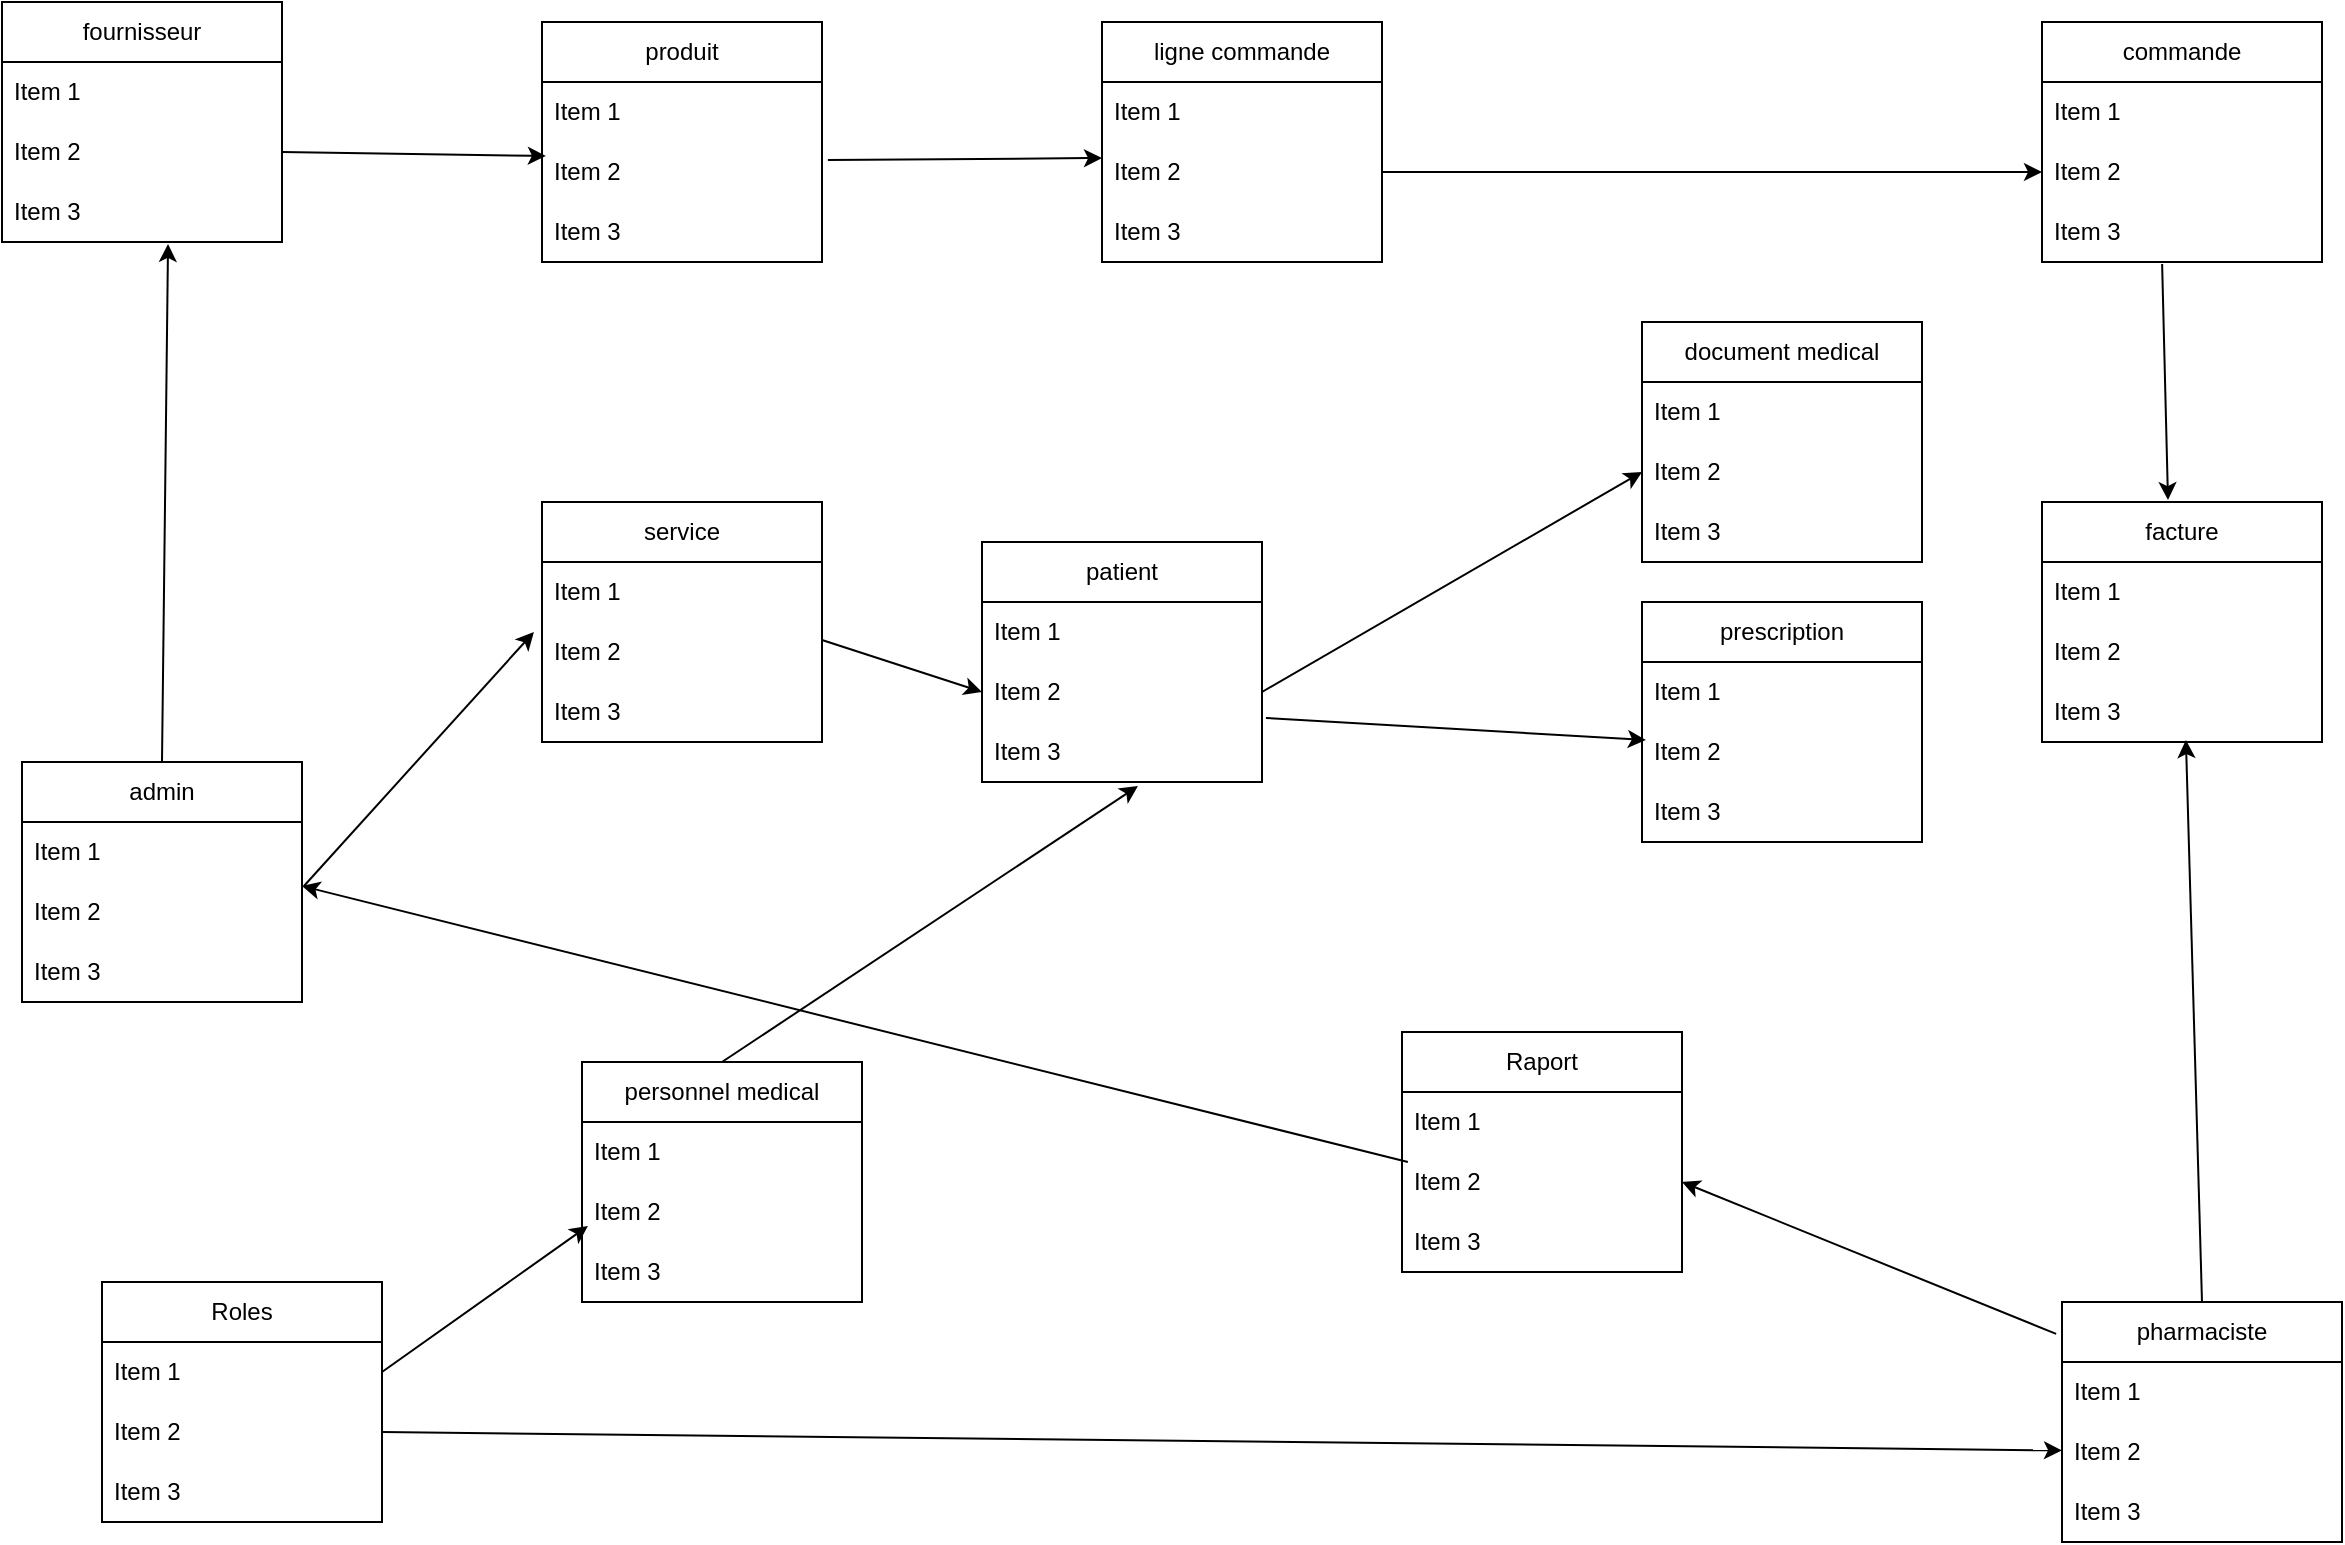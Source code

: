 <mxfile version="22.1.7" type="github" pages="6">
  <diagram id="S-pX5Gz3yJgjc6jLoR8t" name="class Diagram">
    <mxGraphModel dx="1194" dy="760" grid="1" gridSize="10" guides="1" tooltips="1" connect="1" arrows="1" fold="1" page="1" pageScale="1" pageWidth="1654" pageHeight="2336" math="0" shadow="0">
      <root>
        <mxCell id="0" />
        <mxCell id="1" parent="0" />
        <mxCell id="r7Tu6yVGVKP997_3sE8U-1" value="admin" style="swimlane;fontStyle=0;childLayout=stackLayout;horizontal=1;startSize=30;horizontalStack=0;resizeParent=1;resizeParentMax=0;resizeLast=0;collapsible=1;marginBottom=0;whiteSpace=wrap;html=1;" parent="1" vertex="1">
          <mxGeometry x="80" y="420" width="140" height="120" as="geometry" />
        </mxCell>
        <mxCell id="r7Tu6yVGVKP997_3sE8U-2" value="Item 1" style="text;strokeColor=none;fillColor=none;align=left;verticalAlign=middle;spacingLeft=4;spacingRight=4;overflow=hidden;points=[[0,0.5],[1,0.5]];portConstraint=eastwest;rotatable=0;whiteSpace=wrap;html=1;" parent="r7Tu6yVGVKP997_3sE8U-1" vertex="1">
          <mxGeometry y="30" width="140" height="30" as="geometry" />
        </mxCell>
        <mxCell id="r7Tu6yVGVKP997_3sE8U-3" value="Item 2" style="text;strokeColor=none;fillColor=none;align=left;verticalAlign=middle;spacingLeft=4;spacingRight=4;overflow=hidden;points=[[0,0.5],[1,0.5]];portConstraint=eastwest;rotatable=0;whiteSpace=wrap;html=1;" parent="r7Tu6yVGVKP997_3sE8U-1" vertex="1">
          <mxGeometry y="60" width="140" height="30" as="geometry" />
        </mxCell>
        <mxCell id="r7Tu6yVGVKP997_3sE8U-4" value="Item 3" style="text;strokeColor=none;fillColor=none;align=left;verticalAlign=middle;spacingLeft=4;spacingRight=4;overflow=hidden;points=[[0,0.5],[1,0.5]];portConstraint=eastwest;rotatable=0;whiteSpace=wrap;html=1;" parent="r7Tu6yVGVKP997_3sE8U-1" vertex="1">
          <mxGeometry y="90" width="140" height="30" as="geometry" />
        </mxCell>
        <mxCell id="r7Tu6yVGVKP997_3sE8U-5" value="fournisseur" style="swimlane;fontStyle=0;childLayout=stackLayout;horizontal=1;startSize=30;horizontalStack=0;resizeParent=1;resizeParentMax=0;resizeLast=0;collapsible=1;marginBottom=0;whiteSpace=wrap;html=1;" parent="1" vertex="1">
          <mxGeometry x="70" y="40" width="140" height="120" as="geometry" />
        </mxCell>
        <mxCell id="r7Tu6yVGVKP997_3sE8U-6" value="Item 1" style="text;strokeColor=none;fillColor=none;align=left;verticalAlign=middle;spacingLeft=4;spacingRight=4;overflow=hidden;points=[[0,0.5],[1,0.5]];portConstraint=eastwest;rotatable=0;whiteSpace=wrap;html=1;" parent="r7Tu6yVGVKP997_3sE8U-5" vertex="1">
          <mxGeometry y="30" width="140" height="30" as="geometry" />
        </mxCell>
        <mxCell id="r7Tu6yVGVKP997_3sE8U-7" value="Item 2" style="text;strokeColor=none;fillColor=none;align=left;verticalAlign=middle;spacingLeft=4;spacingRight=4;overflow=hidden;points=[[0,0.5],[1,0.5]];portConstraint=eastwest;rotatable=0;whiteSpace=wrap;html=1;" parent="r7Tu6yVGVKP997_3sE8U-5" vertex="1">
          <mxGeometry y="60" width="140" height="30" as="geometry" />
        </mxCell>
        <mxCell id="r7Tu6yVGVKP997_3sE8U-8" value="Item 3" style="text;strokeColor=none;fillColor=none;align=left;verticalAlign=middle;spacingLeft=4;spacingRight=4;overflow=hidden;points=[[0,0.5],[1,0.5]];portConstraint=eastwest;rotatable=0;whiteSpace=wrap;html=1;" parent="r7Tu6yVGVKP997_3sE8U-5" vertex="1">
          <mxGeometry y="90" width="140" height="30" as="geometry" />
        </mxCell>
        <mxCell id="r7Tu6yVGVKP997_3sE8U-9" value="produit" style="swimlane;fontStyle=0;childLayout=stackLayout;horizontal=1;startSize=30;horizontalStack=0;resizeParent=1;resizeParentMax=0;resizeLast=0;collapsible=1;marginBottom=0;whiteSpace=wrap;html=1;" parent="1" vertex="1">
          <mxGeometry x="340" y="50" width="140" height="120" as="geometry" />
        </mxCell>
        <mxCell id="r7Tu6yVGVKP997_3sE8U-10" value="Item 1" style="text;strokeColor=none;fillColor=none;align=left;verticalAlign=middle;spacingLeft=4;spacingRight=4;overflow=hidden;points=[[0,0.5],[1,0.5]];portConstraint=eastwest;rotatable=0;whiteSpace=wrap;html=1;" parent="r7Tu6yVGVKP997_3sE8U-9" vertex="1">
          <mxGeometry y="30" width="140" height="30" as="geometry" />
        </mxCell>
        <mxCell id="r7Tu6yVGVKP997_3sE8U-11" value="Item 2" style="text;strokeColor=none;fillColor=none;align=left;verticalAlign=middle;spacingLeft=4;spacingRight=4;overflow=hidden;points=[[0,0.5],[1,0.5]];portConstraint=eastwest;rotatable=0;whiteSpace=wrap;html=1;" parent="r7Tu6yVGVKP997_3sE8U-9" vertex="1">
          <mxGeometry y="60" width="140" height="30" as="geometry" />
        </mxCell>
        <mxCell id="r7Tu6yVGVKP997_3sE8U-12" value="Item 3" style="text;strokeColor=none;fillColor=none;align=left;verticalAlign=middle;spacingLeft=4;spacingRight=4;overflow=hidden;points=[[0,0.5],[1,0.5]];portConstraint=eastwest;rotatable=0;whiteSpace=wrap;html=1;" parent="r7Tu6yVGVKP997_3sE8U-9" vertex="1">
          <mxGeometry y="90" width="140" height="30" as="geometry" />
        </mxCell>
        <mxCell id="r7Tu6yVGVKP997_3sE8U-13" value="ligne commande" style="swimlane;fontStyle=0;childLayout=stackLayout;horizontal=1;startSize=30;horizontalStack=0;resizeParent=1;resizeParentMax=0;resizeLast=0;collapsible=1;marginBottom=0;whiteSpace=wrap;html=1;" parent="1" vertex="1">
          <mxGeometry x="620" y="50" width="140" height="120" as="geometry" />
        </mxCell>
        <mxCell id="r7Tu6yVGVKP997_3sE8U-14" value="Item 1" style="text;strokeColor=none;fillColor=none;align=left;verticalAlign=middle;spacingLeft=4;spacingRight=4;overflow=hidden;points=[[0,0.5],[1,0.5]];portConstraint=eastwest;rotatable=0;whiteSpace=wrap;html=1;" parent="r7Tu6yVGVKP997_3sE8U-13" vertex="1">
          <mxGeometry y="30" width="140" height="30" as="geometry" />
        </mxCell>
        <mxCell id="r7Tu6yVGVKP997_3sE8U-15" value="Item 2" style="text;strokeColor=none;fillColor=none;align=left;verticalAlign=middle;spacingLeft=4;spacingRight=4;overflow=hidden;points=[[0,0.5],[1,0.5]];portConstraint=eastwest;rotatable=0;whiteSpace=wrap;html=1;" parent="r7Tu6yVGVKP997_3sE8U-13" vertex="1">
          <mxGeometry y="60" width="140" height="30" as="geometry" />
        </mxCell>
        <mxCell id="r7Tu6yVGVKP997_3sE8U-16" value="Item 3" style="text;strokeColor=none;fillColor=none;align=left;verticalAlign=middle;spacingLeft=4;spacingRight=4;overflow=hidden;points=[[0,0.5],[1,0.5]];portConstraint=eastwest;rotatable=0;whiteSpace=wrap;html=1;" parent="r7Tu6yVGVKP997_3sE8U-13" vertex="1">
          <mxGeometry y="90" width="140" height="30" as="geometry" />
        </mxCell>
        <mxCell id="r7Tu6yVGVKP997_3sE8U-17" value="commande" style="swimlane;fontStyle=0;childLayout=stackLayout;horizontal=1;startSize=30;horizontalStack=0;resizeParent=1;resizeParentMax=0;resizeLast=0;collapsible=1;marginBottom=0;whiteSpace=wrap;html=1;" parent="1" vertex="1">
          <mxGeometry x="1090" y="50" width="140" height="120" as="geometry" />
        </mxCell>
        <mxCell id="r7Tu6yVGVKP997_3sE8U-18" value="Item 1" style="text;strokeColor=none;fillColor=none;align=left;verticalAlign=middle;spacingLeft=4;spacingRight=4;overflow=hidden;points=[[0,0.5],[1,0.5]];portConstraint=eastwest;rotatable=0;whiteSpace=wrap;html=1;" parent="r7Tu6yVGVKP997_3sE8U-17" vertex="1">
          <mxGeometry y="30" width="140" height="30" as="geometry" />
        </mxCell>
        <mxCell id="r7Tu6yVGVKP997_3sE8U-19" value="Item 2" style="text;strokeColor=none;fillColor=none;align=left;verticalAlign=middle;spacingLeft=4;spacingRight=4;overflow=hidden;points=[[0,0.5],[1,0.5]];portConstraint=eastwest;rotatable=0;whiteSpace=wrap;html=1;" parent="r7Tu6yVGVKP997_3sE8U-17" vertex="1">
          <mxGeometry y="60" width="140" height="30" as="geometry" />
        </mxCell>
        <mxCell id="r7Tu6yVGVKP997_3sE8U-20" value="Item 3" style="text;strokeColor=none;fillColor=none;align=left;verticalAlign=middle;spacingLeft=4;spacingRight=4;overflow=hidden;points=[[0,0.5],[1,0.5]];portConstraint=eastwest;rotatable=0;whiteSpace=wrap;html=1;" parent="r7Tu6yVGVKP997_3sE8U-17" vertex="1">
          <mxGeometry y="90" width="140" height="30" as="geometry" />
        </mxCell>
        <mxCell id="r7Tu6yVGVKP997_3sE8U-21" value="Roles" style="swimlane;fontStyle=0;childLayout=stackLayout;horizontal=1;startSize=30;horizontalStack=0;resizeParent=1;resizeParentMax=0;resizeLast=0;collapsible=1;marginBottom=0;whiteSpace=wrap;html=1;" parent="1" vertex="1">
          <mxGeometry x="120" y="680" width="140" height="120" as="geometry" />
        </mxCell>
        <mxCell id="r7Tu6yVGVKP997_3sE8U-22" value="Item 1" style="text;strokeColor=none;fillColor=none;align=left;verticalAlign=middle;spacingLeft=4;spacingRight=4;overflow=hidden;points=[[0,0.5],[1,0.5]];portConstraint=eastwest;rotatable=0;whiteSpace=wrap;html=1;" parent="r7Tu6yVGVKP997_3sE8U-21" vertex="1">
          <mxGeometry y="30" width="140" height="30" as="geometry" />
        </mxCell>
        <mxCell id="r7Tu6yVGVKP997_3sE8U-23" value="Item 2" style="text;strokeColor=none;fillColor=none;align=left;verticalAlign=middle;spacingLeft=4;spacingRight=4;overflow=hidden;points=[[0,0.5],[1,0.5]];portConstraint=eastwest;rotatable=0;whiteSpace=wrap;html=1;" parent="r7Tu6yVGVKP997_3sE8U-21" vertex="1">
          <mxGeometry y="60" width="140" height="30" as="geometry" />
        </mxCell>
        <mxCell id="r7Tu6yVGVKP997_3sE8U-24" value="Item 3" style="text;strokeColor=none;fillColor=none;align=left;verticalAlign=middle;spacingLeft=4;spacingRight=4;overflow=hidden;points=[[0,0.5],[1,0.5]];portConstraint=eastwest;rotatable=0;whiteSpace=wrap;html=1;" parent="r7Tu6yVGVKP997_3sE8U-21" vertex="1">
          <mxGeometry y="90" width="140" height="30" as="geometry" />
        </mxCell>
        <mxCell id="r7Tu6yVGVKP997_3sE8U-25" value="pharmaciste" style="swimlane;fontStyle=0;childLayout=stackLayout;horizontal=1;startSize=30;horizontalStack=0;resizeParent=1;resizeParentMax=0;resizeLast=0;collapsible=1;marginBottom=0;whiteSpace=wrap;html=1;" parent="1" vertex="1">
          <mxGeometry x="1100" y="690" width="140" height="120" as="geometry" />
        </mxCell>
        <mxCell id="r7Tu6yVGVKP997_3sE8U-26" value="Item 1" style="text;strokeColor=none;fillColor=none;align=left;verticalAlign=middle;spacingLeft=4;spacingRight=4;overflow=hidden;points=[[0,0.5],[1,0.5]];portConstraint=eastwest;rotatable=0;whiteSpace=wrap;html=1;" parent="r7Tu6yVGVKP997_3sE8U-25" vertex="1">
          <mxGeometry y="30" width="140" height="30" as="geometry" />
        </mxCell>
        <mxCell id="r7Tu6yVGVKP997_3sE8U-27" value="Item 2" style="text;strokeColor=none;fillColor=none;align=left;verticalAlign=middle;spacingLeft=4;spacingRight=4;overflow=hidden;points=[[0,0.5],[1,0.5]];portConstraint=eastwest;rotatable=0;whiteSpace=wrap;html=1;" parent="r7Tu6yVGVKP997_3sE8U-25" vertex="1">
          <mxGeometry y="60" width="140" height="30" as="geometry" />
        </mxCell>
        <mxCell id="r7Tu6yVGVKP997_3sE8U-28" value="Item 3" style="text;strokeColor=none;fillColor=none;align=left;verticalAlign=middle;spacingLeft=4;spacingRight=4;overflow=hidden;points=[[0,0.5],[1,0.5]];portConstraint=eastwest;rotatable=0;whiteSpace=wrap;html=1;" parent="r7Tu6yVGVKP997_3sE8U-25" vertex="1">
          <mxGeometry y="90" width="140" height="30" as="geometry" />
        </mxCell>
        <mxCell id="r7Tu6yVGVKP997_3sE8U-29" value="facture" style="swimlane;fontStyle=0;childLayout=stackLayout;horizontal=1;startSize=30;horizontalStack=0;resizeParent=1;resizeParentMax=0;resizeLast=0;collapsible=1;marginBottom=0;whiteSpace=wrap;html=1;" parent="1" vertex="1">
          <mxGeometry x="1090" y="290" width="140" height="120" as="geometry" />
        </mxCell>
        <mxCell id="r7Tu6yVGVKP997_3sE8U-30" value="Item 1" style="text;strokeColor=none;fillColor=none;align=left;verticalAlign=middle;spacingLeft=4;spacingRight=4;overflow=hidden;points=[[0,0.5],[1,0.5]];portConstraint=eastwest;rotatable=0;whiteSpace=wrap;html=1;" parent="r7Tu6yVGVKP997_3sE8U-29" vertex="1">
          <mxGeometry y="30" width="140" height="30" as="geometry" />
        </mxCell>
        <mxCell id="r7Tu6yVGVKP997_3sE8U-31" value="Item 2" style="text;strokeColor=none;fillColor=none;align=left;verticalAlign=middle;spacingLeft=4;spacingRight=4;overflow=hidden;points=[[0,0.5],[1,0.5]];portConstraint=eastwest;rotatable=0;whiteSpace=wrap;html=1;" parent="r7Tu6yVGVKP997_3sE8U-29" vertex="1">
          <mxGeometry y="60" width="140" height="30" as="geometry" />
        </mxCell>
        <mxCell id="r7Tu6yVGVKP997_3sE8U-32" value="Item 3" style="text;strokeColor=none;fillColor=none;align=left;verticalAlign=middle;spacingLeft=4;spacingRight=4;overflow=hidden;points=[[0,0.5],[1,0.5]];portConstraint=eastwest;rotatable=0;whiteSpace=wrap;html=1;" parent="r7Tu6yVGVKP997_3sE8U-29" vertex="1">
          <mxGeometry y="90" width="140" height="30" as="geometry" />
        </mxCell>
        <mxCell id="b_7-HzfChijkDP2CDtky-1" value="personnel medical" style="swimlane;fontStyle=0;childLayout=stackLayout;horizontal=1;startSize=30;horizontalStack=0;resizeParent=1;resizeParentMax=0;resizeLast=0;collapsible=1;marginBottom=0;whiteSpace=wrap;html=1;" parent="1" vertex="1">
          <mxGeometry x="360" y="570" width="140" height="120" as="geometry" />
        </mxCell>
        <mxCell id="b_7-HzfChijkDP2CDtky-2" value="Item 1" style="text;strokeColor=none;fillColor=none;align=left;verticalAlign=middle;spacingLeft=4;spacingRight=4;overflow=hidden;points=[[0,0.5],[1,0.5]];portConstraint=eastwest;rotatable=0;whiteSpace=wrap;html=1;" parent="b_7-HzfChijkDP2CDtky-1" vertex="1">
          <mxGeometry y="30" width="140" height="30" as="geometry" />
        </mxCell>
        <mxCell id="b_7-HzfChijkDP2CDtky-3" value="Item 2" style="text;strokeColor=none;fillColor=none;align=left;verticalAlign=middle;spacingLeft=4;spacingRight=4;overflow=hidden;points=[[0,0.5],[1,0.5]];portConstraint=eastwest;rotatable=0;whiteSpace=wrap;html=1;" parent="b_7-HzfChijkDP2CDtky-1" vertex="1">
          <mxGeometry y="60" width="140" height="30" as="geometry" />
        </mxCell>
        <mxCell id="b_7-HzfChijkDP2CDtky-4" value="Item 3" style="text;strokeColor=none;fillColor=none;align=left;verticalAlign=middle;spacingLeft=4;spacingRight=4;overflow=hidden;points=[[0,0.5],[1,0.5]];portConstraint=eastwest;rotatable=0;whiteSpace=wrap;html=1;" parent="b_7-HzfChijkDP2CDtky-1" vertex="1">
          <mxGeometry y="90" width="140" height="30" as="geometry" />
        </mxCell>
        <mxCell id="b_7-HzfChijkDP2CDtky-5" value="service" style="swimlane;fontStyle=0;childLayout=stackLayout;horizontal=1;startSize=30;horizontalStack=0;resizeParent=1;resizeParentMax=0;resizeLast=0;collapsible=1;marginBottom=0;whiteSpace=wrap;html=1;" parent="1" vertex="1">
          <mxGeometry x="340" y="290" width="140" height="120" as="geometry" />
        </mxCell>
        <mxCell id="b_7-HzfChijkDP2CDtky-6" value="Item 1" style="text;strokeColor=none;fillColor=none;align=left;verticalAlign=middle;spacingLeft=4;spacingRight=4;overflow=hidden;points=[[0,0.5],[1,0.5]];portConstraint=eastwest;rotatable=0;whiteSpace=wrap;html=1;" parent="b_7-HzfChijkDP2CDtky-5" vertex="1">
          <mxGeometry y="30" width="140" height="30" as="geometry" />
        </mxCell>
        <mxCell id="b_7-HzfChijkDP2CDtky-7" value="Item 2" style="text;strokeColor=none;fillColor=none;align=left;verticalAlign=middle;spacingLeft=4;spacingRight=4;overflow=hidden;points=[[0,0.5],[1,0.5]];portConstraint=eastwest;rotatable=0;whiteSpace=wrap;html=1;" parent="b_7-HzfChijkDP2CDtky-5" vertex="1">
          <mxGeometry y="60" width="140" height="30" as="geometry" />
        </mxCell>
        <mxCell id="b_7-HzfChijkDP2CDtky-8" value="Item 3" style="text;strokeColor=none;fillColor=none;align=left;verticalAlign=middle;spacingLeft=4;spacingRight=4;overflow=hidden;points=[[0,0.5],[1,0.5]];portConstraint=eastwest;rotatable=0;whiteSpace=wrap;html=1;" parent="b_7-HzfChijkDP2CDtky-5" vertex="1">
          <mxGeometry y="90" width="140" height="30" as="geometry" />
        </mxCell>
        <mxCell id="b_7-HzfChijkDP2CDtky-9" value="" style="endArrow=classic;html=1;rounded=0;exitX=0.5;exitY=0;exitDx=0;exitDy=0;entryX=0.593;entryY=1.033;entryDx=0;entryDy=0;entryPerimeter=0;" parent="1" source="r7Tu6yVGVKP997_3sE8U-1" target="r7Tu6yVGVKP997_3sE8U-8" edge="1">
          <mxGeometry width="50" height="50" relative="1" as="geometry">
            <mxPoint x="70" y="370" as="sourcePoint" />
            <mxPoint x="150" y="200" as="targetPoint" />
          </mxGeometry>
        </mxCell>
        <mxCell id="b_7-HzfChijkDP2CDtky-10" value="" style="endArrow=classic;html=1;rounded=0;exitX=1;exitY=0.5;exitDx=0;exitDy=0;entryX=0.014;entryY=0.233;entryDx=0;entryDy=0;entryPerimeter=0;" parent="1" source="r7Tu6yVGVKP997_3sE8U-7" target="r7Tu6yVGVKP997_3sE8U-11" edge="1">
          <mxGeometry width="50" height="50" relative="1" as="geometry">
            <mxPoint x="250" y="160" as="sourcePoint" />
            <mxPoint x="300" y="110" as="targetPoint" />
          </mxGeometry>
        </mxCell>
        <mxCell id="b_7-HzfChijkDP2CDtky-11" value="" style="endArrow=classic;html=1;rounded=0;exitX=1.021;exitY=0.3;exitDx=0;exitDy=0;exitPerimeter=0;entryX=0;entryY=0.267;entryDx=0;entryDy=0;entryPerimeter=0;" parent="1" source="r7Tu6yVGVKP997_3sE8U-11" target="r7Tu6yVGVKP997_3sE8U-15" edge="1">
          <mxGeometry width="50" height="50" relative="1" as="geometry">
            <mxPoint x="520" y="130" as="sourcePoint" />
            <mxPoint x="570" y="80" as="targetPoint" />
          </mxGeometry>
        </mxCell>
        <mxCell id="b_7-HzfChijkDP2CDtky-12" value="" style="endArrow=classic;html=1;rounded=0;exitX=1;exitY=0.5;exitDx=0;exitDy=0;entryX=0;entryY=0.5;entryDx=0;entryDy=0;" parent="1" source="r7Tu6yVGVKP997_3sE8U-15" target="r7Tu6yVGVKP997_3sE8U-19" edge="1">
          <mxGeometry width="50" height="50" relative="1" as="geometry">
            <mxPoint x="810" y="140" as="sourcePoint" />
            <mxPoint x="860" y="90" as="targetPoint" />
          </mxGeometry>
        </mxCell>
        <mxCell id="b_7-HzfChijkDP2CDtky-13" value="" style="endArrow=classic;html=1;rounded=0;exitX=0.429;exitY=1.033;exitDx=0;exitDy=0;exitPerimeter=0;entryX=0.45;entryY=-0.008;entryDx=0;entryDy=0;entryPerimeter=0;" parent="1" source="r7Tu6yVGVKP997_3sE8U-20" target="r7Tu6yVGVKP997_3sE8U-29" edge="1">
          <mxGeometry width="50" height="50" relative="1" as="geometry">
            <mxPoint x="950" y="240" as="sourcePoint" />
            <mxPoint x="1000" y="190" as="targetPoint" />
          </mxGeometry>
        </mxCell>
        <mxCell id="b_7-HzfChijkDP2CDtky-14" value="" style="endArrow=classic;html=1;rounded=0;exitX=0.5;exitY=0;exitDx=0;exitDy=0;entryX=0.514;entryY=0.967;entryDx=0;entryDy=0;entryPerimeter=0;" parent="1" source="r7Tu6yVGVKP997_3sE8U-25" target="r7Tu6yVGVKP997_3sE8U-32" edge="1">
          <mxGeometry width="50" height="50" relative="1" as="geometry">
            <mxPoint x="760" y="390" as="sourcePoint" />
            <mxPoint x="810" y="340" as="targetPoint" />
            <Array as="points" />
          </mxGeometry>
        </mxCell>
        <mxCell id="b_7-HzfChijkDP2CDtky-15" value="" style="endArrow=classic;html=1;rounded=0;exitX=1.007;exitY=0.067;exitDx=0;exitDy=0;exitPerimeter=0;entryX=-0.029;entryY=0.167;entryDx=0;entryDy=0;entryPerimeter=0;" parent="1" source="r7Tu6yVGVKP997_3sE8U-3" target="b_7-HzfChijkDP2CDtky-7" edge="1">
          <mxGeometry width="50" height="50" relative="1" as="geometry">
            <mxPoint x="470" y="580" as="sourcePoint" />
            <mxPoint x="520" y="530" as="targetPoint" />
          </mxGeometry>
        </mxCell>
        <mxCell id="b_7-HzfChijkDP2CDtky-17" value="" style="endArrow=classic;html=1;rounded=0;exitX=1;exitY=0.5;exitDx=0;exitDy=0;" parent="1" source="r7Tu6yVGVKP997_3sE8U-23" target="r7Tu6yVGVKP997_3sE8U-27" edge="1">
          <mxGeometry width="50" height="50" relative="1" as="geometry">
            <mxPoint x="310" y="790" as="sourcePoint" />
            <mxPoint x="360" y="740" as="targetPoint" />
          </mxGeometry>
        </mxCell>
        <mxCell id="b_7-HzfChijkDP2CDtky-18" value="" style="endArrow=classic;html=1;rounded=0;exitX=1;exitY=0.5;exitDx=0;exitDy=0;entryX=0.021;entryY=0.733;entryDx=0;entryDy=0;entryPerimeter=0;" parent="1" source="r7Tu6yVGVKP997_3sE8U-22" target="b_7-HzfChijkDP2CDtky-3" edge="1">
          <mxGeometry width="50" height="50" relative="1" as="geometry">
            <mxPoint x="270" y="730" as="sourcePoint" />
            <mxPoint x="320" y="680" as="targetPoint" />
          </mxGeometry>
        </mxCell>
        <mxCell id="b_7-HzfChijkDP2CDtky-19" value="patient" style="swimlane;fontStyle=0;childLayout=stackLayout;horizontal=1;startSize=30;horizontalStack=0;resizeParent=1;resizeParentMax=0;resizeLast=0;collapsible=1;marginBottom=0;whiteSpace=wrap;html=1;" parent="1" vertex="1">
          <mxGeometry x="560" y="310" width="140" height="120" as="geometry" />
        </mxCell>
        <mxCell id="b_7-HzfChijkDP2CDtky-20" value="Item 1" style="text;strokeColor=none;fillColor=none;align=left;verticalAlign=middle;spacingLeft=4;spacingRight=4;overflow=hidden;points=[[0,0.5],[1,0.5]];portConstraint=eastwest;rotatable=0;whiteSpace=wrap;html=1;" parent="b_7-HzfChijkDP2CDtky-19" vertex="1">
          <mxGeometry y="30" width="140" height="30" as="geometry" />
        </mxCell>
        <mxCell id="b_7-HzfChijkDP2CDtky-21" value="Item 2" style="text;strokeColor=none;fillColor=none;align=left;verticalAlign=middle;spacingLeft=4;spacingRight=4;overflow=hidden;points=[[0,0.5],[1,0.5]];portConstraint=eastwest;rotatable=0;whiteSpace=wrap;html=1;" parent="b_7-HzfChijkDP2CDtky-19" vertex="1">
          <mxGeometry y="60" width="140" height="30" as="geometry" />
        </mxCell>
        <mxCell id="b_7-HzfChijkDP2CDtky-22" value="Item 3" style="text;strokeColor=none;fillColor=none;align=left;verticalAlign=middle;spacingLeft=4;spacingRight=4;overflow=hidden;points=[[0,0.5],[1,0.5]];portConstraint=eastwest;rotatable=0;whiteSpace=wrap;html=1;" parent="b_7-HzfChijkDP2CDtky-19" vertex="1">
          <mxGeometry y="90" width="140" height="30" as="geometry" />
        </mxCell>
        <mxCell id="b_7-HzfChijkDP2CDtky-23" value="" style="endArrow=classic;html=1;rounded=0;exitX=1;exitY=0.3;exitDx=0;exitDy=0;exitPerimeter=0;entryX=0;entryY=0.5;entryDx=0;entryDy=0;" parent="1" source="b_7-HzfChijkDP2CDtky-7" target="b_7-HzfChijkDP2CDtky-21" edge="1">
          <mxGeometry width="50" height="50" relative="1" as="geometry">
            <mxPoint x="560" y="390" as="sourcePoint" />
            <mxPoint x="610" y="340" as="targetPoint" />
          </mxGeometry>
        </mxCell>
        <mxCell id="b_7-HzfChijkDP2CDtky-24" value="" style="endArrow=classic;html=1;rounded=0;exitX=0.5;exitY=0;exitDx=0;exitDy=0;entryX=0.557;entryY=1.067;entryDx=0;entryDy=0;entryPerimeter=0;" parent="1" source="b_7-HzfChijkDP2CDtky-1" target="b_7-HzfChijkDP2CDtky-22" edge="1">
          <mxGeometry width="50" height="50" relative="1" as="geometry">
            <mxPoint x="630" y="590" as="sourcePoint" />
            <mxPoint x="680" y="540" as="targetPoint" />
          </mxGeometry>
        </mxCell>
        <mxCell id="b_7-HzfChijkDP2CDtky-25" value="prescription" style="swimlane;fontStyle=0;childLayout=stackLayout;horizontal=1;startSize=30;horizontalStack=0;resizeParent=1;resizeParentMax=0;resizeLast=0;collapsible=1;marginBottom=0;whiteSpace=wrap;html=1;" parent="1" vertex="1">
          <mxGeometry x="890" y="340" width="140" height="120" as="geometry" />
        </mxCell>
        <mxCell id="b_7-HzfChijkDP2CDtky-26" value="Item 1" style="text;strokeColor=none;fillColor=none;align=left;verticalAlign=middle;spacingLeft=4;spacingRight=4;overflow=hidden;points=[[0,0.5],[1,0.5]];portConstraint=eastwest;rotatable=0;whiteSpace=wrap;html=1;" parent="b_7-HzfChijkDP2CDtky-25" vertex="1">
          <mxGeometry y="30" width="140" height="30" as="geometry" />
        </mxCell>
        <mxCell id="b_7-HzfChijkDP2CDtky-27" value="Item 2" style="text;strokeColor=none;fillColor=none;align=left;verticalAlign=middle;spacingLeft=4;spacingRight=4;overflow=hidden;points=[[0,0.5],[1,0.5]];portConstraint=eastwest;rotatable=0;whiteSpace=wrap;html=1;" parent="b_7-HzfChijkDP2CDtky-25" vertex="1">
          <mxGeometry y="60" width="140" height="30" as="geometry" />
        </mxCell>
        <mxCell id="b_7-HzfChijkDP2CDtky-28" value="Item 3" style="text;strokeColor=none;fillColor=none;align=left;verticalAlign=middle;spacingLeft=4;spacingRight=4;overflow=hidden;points=[[0,0.5],[1,0.5]];portConstraint=eastwest;rotatable=0;whiteSpace=wrap;html=1;" parent="b_7-HzfChijkDP2CDtky-25" vertex="1">
          <mxGeometry y="90" width="140" height="30" as="geometry" />
        </mxCell>
        <mxCell id="b_7-HzfChijkDP2CDtky-29" value="document medical" style="swimlane;fontStyle=0;childLayout=stackLayout;horizontal=1;startSize=30;horizontalStack=0;resizeParent=1;resizeParentMax=0;resizeLast=0;collapsible=1;marginBottom=0;whiteSpace=wrap;html=1;" parent="1" vertex="1">
          <mxGeometry x="890" y="200" width="140" height="120" as="geometry" />
        </mxCell>
        <mxCell id="b_7-HzfChijkDP2CDtky-30" value="Item 1" style="text;strokeColor=none;fillColor=none;align=left;verticalAlign=middle;spacingLeft=4;spacingRight=4;overflow=hidden;points=[[0,0.5],[1,0.5]];portConstraint=eastwest;rotatable=0;whiteSpace=wrap;html=1;" parent="b_7-HzfChijkDP2CDtky-29" vertex="1">
          <mxGeometry y="30" width="140" height="30" as="geometry" />
        </mxCell>
        <mxCell id="b_7-HzfChijkDP2CDtky-31" value="Item 2" style="text;strokeColor=none;fillColor=none;align=left;verticalAlign=middle;spacingLeft=4;spacingRight=4;overflow=hidden;points=[[0,0.5],[1,0.5]];portConstraint=eastwest;rotatable=0;whiteSpace=wrap;html=1;" parent="b_7-HzfChijkDP2CDtky-29" vertex="1">
          <mxGeometry y="60" width="140" height="30" as="geometry" />
        </mxCell>
        <mxCell id="b_7-HzfChijkDP2CDtky-32" value="Item 3" style="text;strokeColor=none;fillColor=none;align=left;verticalAlign=middle;spacingLeft=4;spacingRight=4;overflow=hidden;points=[[0,0.5],[1,0.5]];portConstraint=eastwest;rotatable=0;whiteSpace=wrap;html=1;" parent="b_7-HzfChijkDP2CDtky-29" vertex="1">
          <mxGeometry y="90" width="140" height="30" as="geometry" />
        </mxCell>
        <mxCell id="b_7-HzfChijkDP2CDtky-33" value="" style="endArrow=classic;html=1;rounded=0;exitX=1;exitY=0.5;exitDx=0;exitDy=0;entryX=0;entryY=0.5;entryDx=0;entryDy=0;" parent="1" source="b_7-HzfChijkDP2CDtky-21" target="b_7-HzfChijkDP2CDtky-31" edge="1">
          <mxGeometry width="50" height="50" relative="1" as="geometry">
            <mxPoint x="800" y="370" as="sourcePoint" />
            <mxPoint x="850" y="320" as="targetPoint" />
          </mxGeometry>
        </mxCell>
        <mxCell id="b_7-HzfChijkDP2CDtky-34" value="" style="endArrow=classic;html=1;rounded=0;exitX=1.014;exitY=-0.067;exitDx=0;exitDy=0;exitPerimeter=0;entryX=0.014;entryY=0.3;entryDx=0;entryDy=0;entryPerimeter=0;" parent="1" source="b_7-HzfChijkDP2CDtky-22" target="b_7-HzfChijkDP2CDtky-27" edge="1">
          <mxGeometry width="50" height="50" relative="1" as="geometry">
            <mxPoint x="770" y="590" as="sourcePoint" />
            <mxPoint x="820" y="540" as="targetPoint" />
          </mxGeometry>
        </mxCell>
        <mxCell id="b_7-HzfChijkDP2CDtky-35" value="Raport" style="swimlane;fontStyle=0;childLayout=stackLayout;horizontal=1;startSize=30;horizontalStack=0;resizeParent=1;resizeParentMax=0;resizeLast=0;collapsible=1;marginBottom=0;whiteSpace=wrap;html=1;" parent="1" vertex="1">
          <mxGeometry x="770" y="555" width="140" height="120" as="geometry" />
        </mxCell>
        <mxCell id="b_7-HzfChijkDP2CDtky-36" value="Item 1" style="text;strokeColor=none;fillColor=none;align=left;verticalAlign=middle;spacingLeft=4;spacingRight=4;overflow=hidden;points=[[0,0.5],[1,0.5]];portConstraint=eastwest;rotatable=0;whiteSpace=wrap;html=1;" parent="b_7-HzfChijkDP2CDtky-35" vertex="1">
          <mxGeometry y="30" width="140" height="30" as="geometry" />
        </mxCell>
        <mxCell id="b_7-HzfChijkDP2CDtky-37" value="Item 2" style="text;strokeColor=none;fillColor=none;align=left;verticalAlign=middle;spacingLeft=4;spacingRight=4;overflow=hidden;points=[[0,0.5],[1,0.5]];portConstraint=eastwest;rotatable=0;whiteSpace=wrap;html=1;" parent="b_7-HzfChijkDP2CDtky-35" vertex="1">
          <mxGeometry y="60" width="140" height="30" as="geometry" />
        </mxCell>
        <mxCell id="b_7-HzfChijkDP2CDtky-38" value="Item 3" style="text;strokeColor=none;fillColor=none;align=left;verticalAlign=middle;spacingLeft=4;spacingRight=4;overflow=hidden;points=[[0,0.5],[1,0.5]];portConstraint=eastwest;rotatable=0;whiteSpace=wrap;html=1;" parent="b_7-HzfChijkDP2CDtky-35" vertex="1">
          <mxGeometry y="90" width="140" height="30" as="geometry" />
        </mxCell>
        <mxCell id="b_7-HzfChijkDP2CDtky-39" value="" style="endArrow=classic;html=1;rounded=0;entryX=1;entryY=0.5;entryDx=0;entryDy=0;exitX=-0.021;exitY=0.133;exitDx=0;exitDy=0;exitPerimeter=0;" parent="1" target="b_7-HzfChijkDP2CDtky-37" edge="1" source="r7Tu6yVGVKP997_3sE8U-25">
          <mxGeometry width="50" height="50" relative="1" as="geometry">
            <mxPoint x="1130" y="760" as="sourcePoint" />
            <mxPoint x="1030" y="690" as="targetPoint" />
          </mxGeometry>
        </mxCell>
        <mxCell id="b_7-HzfChijkDP2CDtky-40" value="" style="endArrow=classic;html=1;rounded=0;entryX=1;entryY=0.067;entryDx=0;entryDy=0;entryPerimeter=0;exitX=0.021;exitY=0.167;exitDx=0;exitDy=0;exitPerimeter=0;" parent="1" source="b_7-HzfChijkDP2CDtky-37" target="r7Tu6yVGVKP997_3sE8U-3" edge="1">
          <mxGeometry width="50" height="50" relative="1" as="geometry">
            <mxPoint x="580" y="630" as="sourcePoint" />
            <mxPoint x="630" y="580" as="targetPoint" />
          </mxGeometry>
        </mxCell>
      </root>
    </mxGraphModel>
  </diagram>
  <diagram id="kocuUnIlpAEBReLo1fka" name="Use case for user connexion">
    <mxGraphModel dx="1194" dy="1929" grid="1" gridSize="10" guides="1" tooltips="1" connect="1" arrows="1" fold="1" page="1" pageScale="1" pageWidth="827" pageHeight="1169" math="0" shadow="0">
      <root>
        <mxCell id="0" />
        <mxCell id="1" parent="0" />
        <mxCell id="_WICiC_Q5uXJTti4_uM4-1" value="User" style="shape=umlActor;verticalLabelPosition=bottom;verticalAlign=top;html=1;strokeColor=default;align=center;fontFamily=Helvetica;fontSize=12;fontColor=default;fillColor=default;" parent="1" vertex="1">
          <mxGeometry x="10" y="-1000" width="60" height="100" as="geometry" />
        </mxCell>
        <mxCell id="_WICiC_Q5uXJTti4_uM4-3" value="&lt;br&gt;&lt;br&gt;Creer un compte" style="ellipse;whiteSpace=wrap;html=1;strokeColor=default;align=center;verticalAlign=top;fontFamily=Helvetica;fontSize=12;fontColor=default;fillColor=default;" parent="1" vertex="1">
          <mxGeometry x="140" y="-1120" width="120" height="80" as="geometry" />
        </mxCell>
        <mxCell id="_WICiC_Q5uXJTti4_uM4-4" value="&lt;br&gt;&lt;br&gt;se connecter" style="ellipse;whiteSpace=wrap;html=1;strokeColor=default;align=center;verticalAlign=top;fontFamily=Helvetica;fontSize=12;fontColor=default;fillColor=default;" parent="1" vertex="1">
          <mxGeometry x="210" y="-980" width="120" height="80" as="geometry" />
        </mxCell>
        <mxCell id="_WICiC_Q5uXJTti4_uM4-5" value="&lt;br&gt;&lt;br&gt;s&#39;authentifier" style="ellipse;whiteSpace=wrap;html=1;strokeColor=default;align=center;verticalAlign=top;fontFamily=Helvetica;fontSize=12;fontColor=default;fillColor=default;" parent="1" vertex="1">
          <mxGeometry x="420" y="-980" width="120" height="80" as="geometry" />
        </mxCell>
        <mxCell id="_WICiC_Q5uXJTti4_uM4-6" value="&lt;br&gt;&lt;br&gt;renitialiser so mot de passe" style="ellipse;whiteSpace=wrap;html=1;strokeColor=default;align=center;verticalAlign=top;fontFamily=Helvetica;fontSize=12;fontColor=default;fillColor=default;" parent="1" vertex="1">
          <mxGeometry x="660" y="-920" width="120" height="80" as="geometry" />
        </mxCell>
        <mxCell id="_WICiC_Q5uXJTti4_uM4-7" value="" style="endArrow=none;dashed=1;html=1;dashPattern=1 3;strokeWidth=2;rounded=0;fontFamily=Helvetica;fontSize=12;fontColor=default;entryX=0;entryY=0.5;entryDx=0;entryDy=0;exitX=1;exitY=0.5;exitDx=0;exitDy=0;" parent="1" source="_WICiC_Q5uXJTti4_uM4-5" target="_WICiC_Q5uXJTti4_uM4-6" edge="1">
          <mxGeometry width="50" height="50" relative="1" as="geometry">
            <mxPoint x="520" y="-949" as="sourcePoint" />
            <mxPoint x="612.04" y="-951" as="targetPoint" />
          </mxGeometry>
        </mxCell>
        <mxCell id="_WICiC_Q5uXJTti4_uM4-8" value="" style="endArrow=none;dashed=1;html=1;dashPattern=1 3;strokeWidth=2;rounded=0;fontFamily=Helvetica;fontSize=12;fontColor=default;entryX=0;entryY=0.5;entryDx=0;entryDy=0;exitX=1;exitY=0.5;exitDx=0;exitDy=0;" parent="1" source="_WICiC_Q5uXJTti4_uM4-4" target="_WICiC_Q5uXJTti4_uM4-5" edge="1">
          <mxGeometry width="50" height="50" relative="1" as="geometry">
            <mxPoint x="330" y="-960" as="sourcePoint" />
            <mxPoint x="380" y="-1010" as="targetPoint" />
          </mxGeometry>
        </mxCell>
        <mxCell id="_WICiC_Q5uXJTti4_uM4-11" value="&lt;br&gt;Entrer le mot de passe" style="ellipse;whiteSpace=wrap;html=1;strokeColor=default;align=center;verticalAlign=top;fontFamily=Helvetica;fontSize=12;fontColor=default;fillColor=default;" parent="1" vertex="1">
          <mxGeometry x="610" y="-1150" width="120" height="70" as="geometry" />
        </mxCell>
        <mxCell id="_WICiC_Q5uXJTti4_uM4-12" value="&lt;br&gt;Entrer le nom d&#39;utilisateur" style="ellipse;whiteSpace=wrap;html=1;strokeColor=default;align=center;verticalAlign=top;fontFamily=Helvetica;fontSize=12;fontColor=default;fillColor=default;" parent="1" vertex="1">
          <mxGeometry x="600" y="-1030" width="120" height="70" as="geometry" />
        </mxCell>
        <mxCell id="_WICiC_Q5uXJTti4_uM4-13" value="&lt;br&gt;via l&#39;application avec son e-mail" style="ellipse;whiteSpace=wrap;html=1;strokeColor=default;align=center;verticalAlign=top;fontFamily=Helvetica;fontSize=12;fontColor=default;fillColor=default;" parent="1" vertex="1">
          <mxGeometry x="350" y="-1169" width="120" height="80" as="geometry" />
        </mxCell>
        <mxCell id="_WICiC_Q5uXJTti4_uM4-14" value="&lt;br&gt;via son compte google, ou les reseaux sociaux" style="ellipse;whiteSpace=wrap;html=1;strokeColor=default;align=center;verticalAlign=top;fontFamily=Helvetica;fontSize=12;fontColor=default;fillColor=default;" parent="1" vertex="1">
          <mxGeometry x="354" y="-1080" width="120" height="80" as="geometry" />
        </mxCell>
        <mxCell id="_WICiC_Q5uXJTti4_uM4-15" value="include" style="text;html=1;strokeColor=none;fillColor=none;align=center;verticalAlign=middle;whiteSpace=wrap;rounded=0;fontSize=12;fontFamily=Helvetica;fontColor=default;" parent="1" vertex="1">
          <mxGeometry x="354" y="-965" width="60" height="30" as="geometry" />
        </mxCell>
        <mxCell id="_WICiC_Q5uXJTti4_uM4-16" value="extend" style="text;html=1;strokeColor=none;fillColor=none;align=center;verticalAlign=middle;whiteSpace=wrap;rounded=0;fontSize=12;fontFamily=Helvetica;fontColor=default;" parent="1" vertex="1">
          <mxGeometry x="580" y="-935" width="60" height="30" as="geometry" />
        </mxCell>
        <mxCell id="_WICiC_Q5uXJTti4_uM4-18" value="" style="endArrow=none;html=1;rounded=0;fontFamily=Helvetica;fontSize=12;fontColor=default;exitX=0.5;exitY=0.5;exitDx=0;exitDy=0;exitPerimeter=0;entryX=0;entryY=0.5;entryDx=0;entryDy=0;" parent="1" source="_WICiC_Q5uXJTti4_uM4-1" target="_WICiC_Q5uXJTti4_uM4-4" edge="1">
          <mxGeometry width="50" height="50" relative="1" as="geometry">
            <mxPoint x="90" y="-940" as="sourcePoint" />
            <mxPoint x="140" y="-990" as="targetPoint" />
          </mxGeometry>
        </mxCell>
        <mxCell id="_WICiC_Q5uXJTti4_uM4-19" value="" style="endArrow=none;html=1;rounded=0;fontFamily=Helvetica;fontSize=12;fontColor=default;exitX=0.5;exitY=0.5;exitDx=0;exitDy=0;exitPerimeter=0;entryX=0;entryY=0.5;entryDx=0;entryDy=0;" parent="1" source="_WICiC_Q5uXJTti4_uM4-1" target="_WICiC_Q5uXJTti4_uM4-3" edge="1">
          <mxGeometry width="50" height="50" relative="1" as="geometry">
            <mxPoint x="90" y="-950" as="sourcePoint" />
            <mxPoint x="140" y="-1000" as="targetPoint" />
          </mxGeometry>
        </mxCell>
        <mxCell id="_WICiC_Q5uXJTti4_uM4-20" value="" style="endArrow=classic;html=1;rounded=0;fontFamily=Helvetica;fontSize=12;fontColor=default;exitX=0;exitY=1;exitDx=0;exitDy=0;entryX=0.5;entryY=0;entryDx=0;entryDy=0;" parent="1" source="_WICiC_Q5uXJTti4_uM4-11" target="_WICiC_Q5uXJTti4_uM4-5" edge="1">
          <mxGeometry width="50" height="50" relative="1" as="geometry">
            <mxPoint x="520" y="-980" as="sourcePoint" />
            <mxPoint x="570" y="-1030" as="targetPoint" />
          </mxGeometry>
        </mxCell>
        <mxCell id="_WICiC_Q5uXJTti4_uM4-21" value="" style="endArrow=classic;html=1;rounded=0;fontFamily=Helvetica;fontSize=12;fontColor=default;exitX=0.008;exitY=0.638;exitDx=0;exitDy=0;exitPerimeter=0;" parent="1" source="_WICiC_Q5uXJTti4_uM4-12" edge="1">
          <mxGeometry width="50" height="50" relative="1" as="geometry">
            <mxPoint x="550" y="-960" as="sourcePoint" />
            <mxPoint x="520" y="-970" as="targetPoint" />
          </mxGeometry>
        </mxCell>
        <mxCell id="_WICiC_Q5uXJTti4_uM4-23" value="" style="endArrow=classic;html=1;rounded=0;fontFamily=Helvetica;fontSize=12;fontColor=default;entryX=1;entryY=1;entryDx=0;entryDy=0;exitX=0;exitY=0.5;exitDx=0;exitDy=0;" parent="1" source="_WICiC_Q5uXJTti4_uM4-14" target="_WICiC_Q5uXJTti4_uM4-3" edge="1">
          <mxGeometry width="50" height="50" relative="1" as="geometry">
            <mxPoint x="270" y="-1000" as="sourcePoint" />
            <mxPoint x="320" y="-1050" as="targetPoint" />
          </mxGeometry>
        </mxCell>
        <mxCell id="_WICiC_Q5uXJTti4_uM4-24" value="" style="endArrow=classic;html=1;rounded=0;fontFamily=Helvetica;fontSize=12;fontColor=default;exitX=0;exitY=0.5;exitDx=0;exitDy=0;entryX=1;entryY=0.5;entryDx=0;entryDy=0;" parent="1" source="_WICiC_Q5uXJTti4_uM4-13" target="_WICiC_Q5uXJTti4_uM4-3" edge="1">
          <mxGeometry width="50" height="50" relative="1" as="geometry">
            <mxPoint x="260" y="-1100" as="sourcePoint" />
            <mxPoint x="310" y="-1150" as="targetPoint" />
          </mxGeometry>
        </mxCell>
        <mxCell id="_WICiC_Q5uXJTti4_uM4-25" value="&lt;br&gt;&lt;br&gt;Gestion du profil" style="ellipse;whiteSpace=wrap;html=1;strokeColor=default;align=center;verticalAlign=top;fontFamily=Helvetica;fontSize=12;fontColor=default;fillColor=default;" parent="1" vertex="1">
          <mxGeometry x="210" y="-860" width="120" height="80" as="geometry" />
        </mxCell>
        <mxCell id="_WICiC_Q5uXJTti4_uM4-26" style="edgeStyle=orthogonalEdgeStyle;rounded=0;orthogonalLoop=1;jettySize=auto;html=1;exitX=0.5;exitY=1;exitDx=0;exitDy=0;fontFamily=Helvetica;fontSize=12;fontColor=default;" parent="1" source="_WICiC_Q5uXJTti4_uM4-25" target="_WICiC_Q5uXJTti4_uM4-25" edge="1">
          <mxGeometry relative="1" as="geometry" />
        </mxCell>
        <mxCell id="_WICiC_Q5uXJTti4_uM4-27" value="&lt;br&gt;Editer" style="ellipse;whiteSpace=wrap;html=1;strokeColor=default;align=center;verticalAlign=top;fontFamily=Helvetica;fontSize=12;fontColor=default;fillColor=default;" parent="1" vertex="1">
          <mxGeometry x="380" y="-890" width="120" height="50" as="geometry" />
        </mxCell>
        <mxCell id="_WICiC_Q5uXJTti4_uM4-28" value="&lt;br&gt;Creer" style="ellipse;whiteSpace=wrap;html=1;strokeColor=default;align=center;verticalAlign=top;fontFamily=Helvetica;fontSize=12;fontColor=default;fillColor=default;" parent="1" vertex="1">
          <mxGeometry x="400" y="-830" width="120" height="50" as="geometry" />
        </mxCell>
        <mxCell id="_WICiC_Q5uXJTti4_uM4-29" value="&lt;br&gt;Supprimer" style="ellipse;whiteSpace=wrap;html=1;strokeColor=default;align=center;verticalAlign=top;fontFamily=Helvetica;fontSize=12;fontColor=default;fillColor=default;" parent="1" vertex="1">
          <mxGeometry x="390" y="-770" width="120" height="50" as="geometry" />
        </mxCell>
        <mxCell id="_WICiC_Q5uXJTti4_uM4-30" value="" style="endArrow=classic;html=1;rounded=0;fontFamily=Helvetica;fontSize=12;fontColor=default;entryX=1;entryY=0;entryDx=0;entryDy=0;exitX=0;exitY=0.5;exitDx=0;exitDy=0;" parent="1" source="_WICiC_Q5uXJTti4_uM4-27" target="_WICiC_Q5uXJTti4_uM4-25" edge="1">
          <mxGeometry width="50" height="50" relative="1" as="geometry">
            <mxPoint x="300" y="-810" as="sourcePoint" />
            <mxPoint x="350" y="-860" as="targetPoint" />
          </mxGeometry>
        </mxCell>
        <mxCell id="_WICiC_Q5uXJTti4_uM4-31" value="" style="endArrow=classic;html=1;rounded=0;fontFamily=Helvetica;fontSize=12;fontColor=default;entryX=1;entryY=0.5;entryDx=0;entryDy=0;exitX=0;exitY=0.5;exitDx=0;exitDy=0;" parent="1" source="_WICiC_Q5uXJTti4_uM4-28" target="_WICiC_Q5uXJTti4_uM4-25" edge="1">
          <mxGeometry width="50" height="50" relative="1" as="geometry">
            <mxPoint x="290" y="-680" as="sourcePoint" />
            <mxPoint x="340" y="-730" as="targetPoint" />
          </mxGeometry>
        </mxCell>
        <mxCell id="_WICiC_Q5uXJTti4_uM4-32" value="" style="endArrow=classic;html=1;rounded=0;fontFamily=Helvetica;fontSize=12;fontColor=default;exitX=0.058;exitY=0.68;exitDx=0;exitDy=0;exitPerimeter=0;" parent="1" source="_WICiC_Q5uXJTti4_uM4-29" edge="1">
          <mxGeometry width="50" height="50" relative="1" as="geometry">
            <mxPoint x="260" y="-740" as="sourcePoint" />
            <mxPoint x="310" y="-790" as="targetPoint" />
          </mxGeometry>
        </mxCell>
        <mxCell id="_WICiC_Q5uXJTti4_uM4-33" value="" style="endArrow=none;html=1;rounded=0;fontFamily=Helvetica;fontSize=12;fontColor=default;entryX=0.55;entryY=0.62;entryDx=0;entryDy=0;entryPerimeter=0;exitX=-0.033;exitY=0.4;exitDx=0;exitDy=0;exitPerimeter=0;" parent="1" source="_WICiC_Q5uXJTti4_uM4-25" target="_WICiC_Q5uXJTti4_uM4-1" edge="1">
          <mxGeometry width="50" height="50" relative="1" as="geometry">
            <mxPoint x="70" y="-810" as="sourcePoint" />
            <mxPoint x="120" y="-860" as="targetPoint" />
          </mxGeometry>
        </mxCell>
        <mxCell id="_WICiC_Q5uXJTti4_uM4-34" value="Proprietaire&lt;br&gt;" style="shape=umlActor;verticalLabelPosition=bottom;verticalAlign=top;html=1;strokeColor=default;align=center;fontFamily=Helvetica;fontSize=12;fontColor=default;fillColor=default;" parent="1" vertex="1">
          <mxGeometry x="10" y="-670" width="60" height="100" as="geometry" />
        </mxCell>
        <mxCell id="_WICiC_Q5uXJTti4_uM4-36" value="&lt;br&gt;Attribution des roles aux user" style="ellipse;whiteSpace=wrap;html=1;strokeColor=default;align=center;verticalAlign=top;fontFamily=Helvetica;fontSize=12;fontColor=default;fillColor=default;" parent="1" vertex="1">
          <mxGeometry x="250" y="-664" width="120" height="80" as="geometry" />
        </mxCell>
        <mxCell id="_WICiC_Q5uXJTti4_uM4-37" value="" style="endArrow=none;html=1;rounded=0;fontFamily=Helvetica;fontSize=12;fontColor=default;exitX=0.5;exitY=0.5;exitDx=0;exitDy=0;exitPerimeter=0;entryX=0;entryY=0.5;entryDx=0;entryDy=0;" parent="1" source="_WICiC_Q5uXJTti4_uM4-34" target="_WICiC_Q5uXJTti4_uM4-36" edge="1">
          <mxGeometry width="50" height="50" relative="1" as="geometry">
            <mxPoint x="110" y="-600" as="sourcePoint" />
            <mxPoint x="160" y="-650" as="targetPoint" />
          </mxGeometry>
        </mxCell>
        <mxCell id="_WICiC_Q5uXJTti4_uM4-38" value="" style="endArrow=classic;html=1;rounded=0;fontFamily=Helvetica;fontSize=12;fontColor=default;entryX=0.5;entryY=0.5;entryDx=0;entryDy=0;entryPerimeter=0;" parent="1" source="_WICiC_Q5uXJTti4_uM4-34" target="_WICiC_Q5uXJTti4_uM4-1" edge="1">
          <mxGeometry width="50" height="50" relative="1" as="geometry">
            <mxPoint y="-710" as="sourcePoint" />
            <mxPoint x="50" y="-760" as="targetPoint" />
          </mxGeometry>
        </mxCell>
      </root>
    </mxGraphModel>
  </diagram>
  <diagram id="OT2zvVP3epW4rCsqWQVs" name="use case for gestion">
    <mxGraphModel dx="1194" dy="760" grid="1" gridSize="10" guides="1" tooltips="1" connect="1" arrows="1" fold="1" page="1" pageScale="1" pageWidth="827" pageHeight="1169" math="0" shadow="0">
      <root>
        <mxCell id="0" />
        <mxCell id="1" parent="0" />
        <object label="Admin" id="gLAeYX5atMjUfrJjG3_i-1">
          <mxCell style="shape=umlActor;verticalLabelPosition=bottom;verticalAlign=top;html=1;outlineConnect=0;" parent="1" vertex="1">
            <mxGeometry x="20" y="80" width="30" height="60" as="geometry" />
          </mxCell>
        </object>
        <mxCell id="gLAeYX5atMjUfrJjG3_i-2" value="Creer les services" style="ellipse;whiteSpace=wrap;html=1;" parent="1" vertex="1">
          <mxGeometry x="90" y="10" width="120" height="80" as="geometry" />
        </mxCell>
        <mxCell id="gLAeYX5atMjUfrJjG3_i-3" value="" style="endArrow=none;html=1;rounded=0;exitX=0.5;exitY=0.5;exitDx=0;exitDy=0;exitPerimeter=0;entryX=0;entryY=0.5;entryDx=0;entryDy=0;" parent="1" source="gLAeYX5atMjUfrJjG3_i-1" target="gLAeYX5atMjUfrJjG3_i-2" edge="1">
          <mxGeometry width="50" height="50" relative="1" as="geometry">
            <mxPoint x="180" y="240" as="sourcePoint" />
            <mxPoint x="230" y="190" as="targetPoint" />
          </mxGeometry>
        </mxCell>
        <mxCell id="gLAeYX5atMjUfrJjG3_i-12" value="Creer le/les fournisseur" style="ellipse;whiteSpace=wrap;html=1;" parent="1" vertex="1">
          <mxGeometry x="170" y="110" width="120" height="80" as="geometry" />
        </mxCell>
        <mxCell id="gLAeYX5atMjUfrJjG3_i-13" value="" style="endArrow=none;html=1;rounded=0;exitX=0.5;exitY=0.5;exitDx=0;exitDy=0;exitPerimeter=0;entryX=0;entryY=0.5;entryDx=0;entryDy=0;" parent="1" source="gLAeYX5atMjUfrJjG3_i-1" target="gLAeYX5atMjUfrJjG3_i-12" edge="1">
          <mxGeometry width="50" height="50" relative="1" as="geometry">
            <mxPoint x="80" y="250" as="sourcePoint" />
            <mxPoint x="130" y="200" as="targetPoint" />
          </mxGeometry>
        </mxCell>
        <mxCell id="5AKPy6rDuyVdprcWqUsF-1" value="pharmacist" style="shape=umlActor;verticalLabelPosition=bottom;verticalAlign=top;html=1;outlineConnect=0;" parent="1" vertex="1">
          <mxGeometry x="20" y="300" width="30" height="60" as="geometry" />
        </mxCell>
        <mxCell id="5AKPy6rDuyVdprcWqUsF-3" value="Gestion des stocks de produit" style="ellipse;whiteSpace=wrap;html=1;" parent="1" vertex="1">
          <mxGeometry x="170" y="230" width="120" height="80" as="geometry" />
        </mxCell>
        <mxCell id="5AKPy6rDuyVdprcWqUsF-4" value="" style="endArrow=none;html=1;rounded=0;exitX=0.5;exitY=0.5;exitDx=0;exitDy=0;exitPerimeter=0;entryX=0;entryY=0.5;entryDx=0;entryDy=0;" parent="1" source="5AKPy6rDuyVdprcWqUsF-1" target="5AKPy6rDuyVdprcWqUsF-3" edge="1">
          <mxGeometry width="50" height="50" relative="1" as="geometry">
            <mxPoint x="120" y="370" as="sourcePoint" />
            <mxPoint x="170" y="320" as="targetPoint" />
          </mxGeometry>
        </mxCell>
        <mxCell id="5AKPy6rDuyVdprcWqUsF-5" value="gestion d&#39;un produit" style="ellipse;whiteSpace=wrap;html=1;" parent="1" vertex="1">
          <mxGeometry x="380" y="170" width="120" height="80" as="geometry" />
        </mxCell>
        <mxCell id="5AKPy6rDuyVdprcWqUsF-6" value="" style="endArrow=none;html=1;rounded=0;entryX=0;entryY=0.5;entryDx=0;entryDy=0;" parent="1" source="5AKPy6rDuyVdprcWqUsF-3" target="5AKPy6rDuyVdprcWqUsF-5" edge="1">
          <mxGeometry width="50" height="50" relative="1" as="geometry">
            <mxPoint x="370" y="330" as="sourcePoint" />
            <mxPoint x="420" y="280" as="targetPoint" />
          </mxGeometry>
        </mxCell>
        <mxCell id="5AKPy6rDuyVdprcWqUsF-7" value="ajout / retrait / suppresion" style="ellipse;whiteSpace=wrap;html=1;" parent="1" vertex="1">
          <mxGeometry x="560" y="140" width="120" height="60" as="geometry" />
        </mxCell>
        <mxCell id="5AKPy6rDuyVdprcWqUsF-8" value="mettre a jour informations du produit" style="ellipse;whiteSpace=wrap;html=1;" parent="1" vertex="1">
          <mxGeometry x="560" y="220" width="120" height="60" as="geometry" />
        </mxCell>
        <mxCell id="5AKPy6rDuyVdprcWqUsF-9" value="" style="endArrow=classic;html=1;rounded=0;entryX=1;entryY=0;entryDx=0;entryDy=0;exitX=0;exitY=0.5;exitDx=0;exitDy=0;" parent="1" source="5AKPy6rDuyVdprcWqUsF-7" target="5AKPy6rDuyVdprcWqUsF-5" edge="1">
          <mxGeometry width="50" height="50" relative="1" as="geometry">
            <mxPoint x="470" y="160" as="sourcePoint" />
            <mxPoint x="520" y="110" as="targetPoint" />
          </mxGeometry>
        </mxCell>
        <mxCell id="5AKPy6rDuyVdprcWqUsF-10" value="" style="endArrow=classic;html=1;rounded=0;entryX=1;entryY=1;entryDx=0;entryDy=0;exitX=0;exitY=0.5;exitDx=0;exitDy=0;" parent="1" source="5AKPy6rDuyVdprcWqUsF-8" target="5AKPy6rDuyVdprcWqUsF-5" edge="1">
          <mxGeometry width="50" height="50" relative="1" as="geometry">
            <mxPoint x="470" y="330" as="sourcePoint" />
            <mxPoint x="520" y="280" as="targetPoint" />
          </mxGeometry>
        </mxCell>
        <mxCell id="5AKPy6rDuyVdprcWqUsF-11" value="Gestion de stock" style="ellipse;whiteSpace=wrap;html=1;" parent="1" vertex="1">
          <mxGeometry x="360" y="270" width="120" height="80" as="geometry" />
        </mxCell>
        <mxCell id="5AKPy6rDuyVdprcWqUsF-12" value="" style="endArrow=none;html=1;rounded=0;exitX=1;exitY=1;exitDx=0;exitDy=0;entryX=0;entryY=0.5;entryDx=0;entryDy=0;" parent="1" source="5AKPy6rDuyVdprcWqUsF-3" target="5AKPy6rDuyVdprcWqUsF-11" edge="1">
          <mxGeometry width="50" height="50" relative="1" as="geometry">
            <mxPoint x="330" y="390" as="sourcePoint" />
            <mxPoint x="380" y="340" as="targetPoint" />
          </mxGeometry>
        </mxCell>
        <mxCell id="5AKPy6rDuyVdprcWqUsF-13" value="controller niveau de stock" style="ellipse;whiteSpace=wrap;html=1;align=center;" parent="1" vertex="1">
          <mxGeometry x="560" y="290" width="120" height="70" as="geometry" />
        </mxCell>
        <mxCell id="5AKPy6rDuyVdprcWqUsF-14" value="Signaler les produits périmée" style="ellipse;whiteSpace=wrap;html=1;align=center;" parent="1" vertex="1">
          <mxGeometry x="490" y="360" width="120" height="70" as="geometry" />
        </mxCell>
        <mxCell id="5AKPy6rDuyVdprcWqUsF-15" value="" style="endArrow=none;html=1;rounded=0;entryX=0;entryY=0.5;entryDx=0;entryDy=0;exitX=0.5;exitY=0.5;exitDx=0;exitDy=0;exitPerimeter=0;" parent="1" source="5AKPy6rDuyVdprcWqUsF-1" target="5AKPy6rDuyVdprcWqUsF-18" edge="1">
          <mxGeometry width="50" height="50" relative="1" as="geometry">
            <mxPoint x="100" y="400" as="sourcePoint" />
            <mxPoint x="150" y="350" as="targetPoint" />
          </mxGeometry>
        </mxCell>
        <mxCell id="5AKPy6rDuyVdprcWqUsF-16" value="" style="endArrow=classic;html=1;rounded=0;entryX=1;entryY=0.5;entryDx=0;entryDy=0;exitX=0;exitY=0.5;exitDx=0;exitDy=0;" parent="1" source="5AKPy6rDuyVdprcWqUsF-13" target="5AKPy6rDuyVdprcWqUsF-11" edge="1">
          <mxGeometry width="50" height="50" relative="1" as="geometry">
            <mxPoint x="480" y="450" as="sourcePoint" />
            <mxPoint x="530" y="400" as="targetPoint" />
          </mxGeometry>
        </mxCell>
        <mxCell id="5AKPy6rDuyVdprcWqUsF-17" value="" style="endArrow=classic;html=1;rounded=0;entryX=1;entryY=1;entryDx=0;entryDy=0;exitX=0;exitY=0;exitDx=0;exitDy=0;" parent="1" source="5AKPy6rDuyVdprcWqUsF-14" target="5AKPy6rDuyVdprcWqUsF-11" edge="1">
          <mxGeometry width="50" height="50" relative="1" as="geometry">
            <mxPoint x="570" y="345" as="sourcePoint" />
            <mxPoint x="510" y="350" as="targetPoint" />
          </mxGeometry>
        </mxCell>
        <mxCell id="5AKPy6rDuyVdprcWqUsF-18" value="Gestion des commandes" style="ellipse;whiteSpace=wrap;html=1;" parent="1" vertex="1">
          <mxGeometry x="180" y="380" width="120" height="80" as="geometry" />
        </mxCell>
        <mxCell id="5AKPy6rDuyVdprcWqUsF-19" value="creer une commande&amp;nbsp;" style="ellipse;whiteSpace=wrap;html=1;" parent="1" vertex="1">
          <mxGeometry x="360" y="410" width="120" height="80" as="geometry" />
        </mxCell>
        <mxCell id="5AKPy6rDuyVdprcWqUsF-20" value="réapprovisionnement de produit" style="ellipse;whiteSpace=wrap;html=1;" parent="1" vertex="1">
          <mxGeometry x="580" y="420" width="120" height="80" as="geometry" />
        </mxCell>
        <mxCell id="5AKPy6rDuyVdprcWqUsF-21" value="retrait produit" style="ellipse;whiteSpace=wrap;html=1;" parent="1" vertex="1">
          <mxGeometry x="470" y="505" width="120" height="80" as="geometry" />
        </mxCell>
        <mxCell id="5AKPy6rDuyVdprcWqUsF-22" value="" style="endArrow=classic;html=1;rounded=0;entryX=1;entryY=0.5;entryDx=0;entryDy=0;exitX=0;exitY=0.5;exitDx=0;exitDy=0;" parent="1" source="5AKPy6rDuyVdprcWqUsF-19" target="5AKPy6rDuyVdprcWqUsF-18" edge="1">
          <mxGeometry width="50" height="50" relative="1" as="geometry">
            <mxPoint x="300" y="520" as="sourcePoint" />
            <mxPoint x="320" y="400" as="targetPoint" />
          </mxGeometry>
        </mxCell>
        <mxCell id="5AKPy6rDuyVdprcWqUsF-23" value="" style="endArrow=none;dashed=1;html=1;dashPattern=1 3;strokeWidth=2;rounded=0;entryX=1;entryY=0.5;entryDx=0;entryDy=0;exitX=0;exitY=0.5;exitDx=0;exitDy=0;" parent="1" source="5AKPy6rDuyVdprcWqUsF-20" target="5AKPy6rDuyVdprcWqUsF-19" edge="1">
          <mxGeometry width="50" height="50" relative="1" as="geometry">
            <mxPoint x="380" y="610" as="sourcePoint" />
            <mxPoint x="430" y="560" as="targetPoint" />
          </mxGeometry>
        </mxCell>
        <mxCell id="5AKPy6rDuyVdprcWqUsF-24" value="" style="endArrow=none;dashed=1;html=1;dashPattern=1 3;strokeWidth=2;rounded=0;entryX=1;entryY=0.5;entryDx=0;entryDy=0;exitX=0;exitY=0;exitDx=0;exitDy=0;" parent="1" source="5AKPy6rDuyVdprcWqUsF-21" target="5AKPy6rDuyVdprcWqUsF-19" edge="1">
          <mxGeometry width="50" height="50" relative="1" as="geometry">
            <mxPoint x="560" y="480" as="sourcePoint" />
            <mxPoint x="490" y="460" as="targetPoint" />
          </mxGeometry>
        </mxCell>
        <mxCell id="Fr1E1ELb2TIuX6ACybmF-1" value="categorie" style="ellipse;whiteSpace=wrap;html=1;" parent="1" vertex="1">
          <mxGeometry x="740" y="120" width="80" height="30" as="geometry" />
        </mxCell>
        <mxCell id="Fr1E1ELb2TIuX6ACybmF-2" value="nom" style="ellipse;whiteSpace=wrap;html=1;" parent="1" vertex="1">
          <mxGeometry x="740" y="160" width="80" height="30" as="geometry" />
        </mxCell>
        <mxCell id="Fr1E1ELb2TIuX6ACybmF-3" value="date péremption" style="ellipse;whiteSpace=wrap;html=1;" parent="1" vertex="1">
          <mxGeometry x="740" y="200" width="80" height="40" as="geometry" />
        </mxCell>
        <mxCell id="Fr1E1ELb2TIuX6ACybmF-4" style="edgeStyle=orthogonalEdgeStyle;rounded=0;orthogonalLoop=1;jettySize=auto;html=1;exitX=0.5;exitY=1;exitDx=0;exitDy=0;" parent="1" source="Fr1E1ELb2TIuX6ACybmF-1" target="Fr1E1ELb2TIuX6ACybmF-1" edge="1">
          <mxGeometry relative="1" as="geometry" />
        </mxCell>
        <mxCell id="Fr1E1ELb2TIuX6ACybmF-6" value="description" style="ellipse;whiteSpace=wrap;html=1;" parent="1" vertex="1">
          <mxGeometry x="740" y="250" width="80" height="30" as="geometry" />
        </mxCell>
        <mxCell id="Fr1E1ELb2TIuX6ACybmF-7" value="" style="endArrow=none;dashed=1;html=1;dashPattern=1 3;strokeWidth=2;rounded=0;exitX=0.917;exitY=0.167;exitDx=0;exitDy=0;exitPerimeter=0;entryX=0;entryY=0.5;entryDx=0;entryDy=0;" parent="1" source="5AKPy6rDuyVdprcWqUsF-8" target="Fr1E1ELb2TIuX6ACybmF-1" edge="1">
          <mxGeometry width="50" height="50" relative="1" as="geometry">
            <mxPoint x="680" y="230" as="sourcePoint" />
            <mxPoint x="730" y="180" as="targetPoint" />
          </mxGeometry>
        </mxCell>
        <mxCell id="Fr1E1ELb2TIuX6ACybmF-9" value="" style="endArrow=none;dashed=1;html=1;dashPattern=1 3;strokeWidth=2;rounded=0;entryX=0;entryY=0.5;entryDx=0;entryDy=0;" parent="1" target="Fr1E1ELb2TIuX6ACybmF-2" edge="1">
          <mxGeometry width="50" height="50" relative="1" as="geometry">
            <mxPoint x="680" y="250" as="sourcePoint" />
            <mxPoint x="760" y="200" as="targetPoint" />
          </mxGeometry>
        </mxCell>
        <mxCell id="Fr1E1ELb2TIuX6ACybmF-10" value="" style="endArrow=none;dashed=1;html=1;dashPattern=1 3;strokeWidth=2;rounded=0;exitX=1;exitY=0.5;exitDx=0;exitDy=0;entryX=0;entryY=0.5;entryDx=0;entryDy=0;" parent="1" source="5AKPy6rDuyVdprcWqUsF-8" target="Fr1E1ELb2TIuX6ACybmF-3" edge="1">
          <mxGeometry width="50" height="50" relative="1" as="geometry">
            <mxPoint x="700" y="280" as="sourcePoint" />
            <mxPoint x="750" y="230" as="targetPoint" />
          </mxGeometry>
        </mxCell>
        <mxCell id="Fr1E1ELb2TIuX6ACybmF-11" value="" style="endArrow=none;dashed=1;html=1;dashPattern=1 3;strokeWidth=2;rounded=0;exitX=0;exitY=0;exitDx=0;exitDy=0;entryX=1;entryY=0.5;entryDx=0;entryDy=0;" parent="1" source="Fr1E1ELb2TIuX6ACybmF-6" target="5AKPy6rDuyVdprcWqUsF-8" edge="1">
          <mxGeometry width="50" height="50" relative="1" as="geometry">
            <mxPoint x="700" y="330" as="sourcePoint" />
            <mxPoint x="690" y="250" as="targetPoint" />
          </mxGeometry>
        </mxCell>
        <mxCell id="Fr1E1ELb2TIuX6ACybmF-12" value="autres" style="ellipse;whiteSpace=wrap;html=1;" parent="1" vertex="1">
          <mxGeometry x="740" y="280" width="80" height="30" as="geometry" />
        </mxCell>
        <mxCell id="Fr1E1ELb2TIuX6ACybmF-13" value="" style="endArrow=none;dashed=1;html=1;dashPattern=1 3;strokeWidth=2;rounded=0;entryX=1;entryY=1;entryDx=0;entryDy=0;exitX=0;exitY=0.5;exitDx=0;exitDy=0;" parent="1" source="Fr1E1ELb2TIuX6ACybmF-12" target="5AKPy6rDuyVdprcWqUsF-8" edge="1">
          <mxGeometry width="50" height="50" relative="1" as="geometry">
            <mxPoint x="680" y="350" as="sourcePoint" />
            <mxPoint x="730" y="300" as="targetPoint" />
          </mxGeometry>
        </mxCell>
        <mxCell id="Fr1E1ELb2TIuX6ACybmF-14" value="alerter admin par mesaage" style="ellipse;whiteSpace=wrap;html=1;" parent="1" vertex="1">
          <mxGeometry x="700" y="500" width="120" height="80" as="geometry" />
        </mxCell>
        <mxCell id="Ut6NA3kiHKmD7v5XxWnn-1" value="" style="endArrow=classic;html=1;rounded=0;entryX=1;entryY=0.5;entryDx=0;entryDy=0;exitX=0.5;exitY=0;exitDx=0;exitDy=0;" parent="1" source="Fr1E1ELb2TIuX6ACybmF-14" target="5AKPy6rDuyVdprcWqUsF-20" edge="1">
          <mxGeometry width="50" height="50" relative="1" as="geometry">
            <mxPoint x="730" y="500" as="sourcePoint" />
            <mxPoint x="780" y="450" as="targetPoint" />
          </mxGeometry>
        </mxCell>
        <mxCell id="Ut6NA3kiHKmD7v5XxWnn-2" value="creer une ligne de commande" style="ellipse;whiteSpace=wrap;html=1;" parent="1" vertex="1">
          <mxGeometry x="610" y="570" width="120" height="80" as="geometry" />
        </mxCell>
        <mxCell id="Ut6NA3kiHKmD7v5XxWnn-3" value="" style="endArrow=classic;html=1;rounded=0;entryX=1;entryY=0.5;entryDx=0;entryDy=0;" parent="1" source="Ut6NA3kiHKmD7v5XxWnn-2" target="5AKPy6rDuyVdprcWqUsF-21" edge="1">
          <mxGeometry width="50" height="50" relative="1" as="geometry">
            <mxPoint x="560" y="670" as="sourcePoint" />
            <mxPoint x="610" y="620" as="targetPoint" />
          </mxGeometry>
        </mxCell>
        <mxCell id="Ut6NA3kiHKmD7v5XxWnn-4" value="creer facture" style="ellipse;whiteSpace=wrap;html=1;" parent="1" vertex="1">
          <mxGeometry x="710" y="640" width="120" height="80" as="geometry" />
        </mxCell>
        <mxCell id="Ut6NA3kiHKmD7v5XxWnn-5" value="" style="endArrow=none;dashed=1;html=1;dashPattern=1 3;strokeWidth=2;rounded=0;entryX=1;entryY=1;entryDx=0;entryDy=0;" parent="1" source="Ut6NA3kiHKmD7v5XxWnn-4" target="Ut6NA3kiHKmD7v5XxWnn-2" edge="1">
          <mxGeometry width="50" height="50" relative="1" as="geometry">
            <mxPoint x="630" y="730" as="sourcePoint" />
            <mxPoint x="680" y="680" as="targetPoint" />
          </mxGeometry>
        </mxCell>
        <mxCell id="Ut6NA3kiHKmD7v5XxWnn-6" value="Generer rapport periodique" style="ellipse;whiteSpace=wrap;html=1;" parent="1" vertex="1">
          <mxGeometry x="100" y="505" width="120" height="80" as="geometry" />
        </mxCell>
        <mxCell id="Ut6NA3kiHKmD7v5XxWnn-7" value="" style="endArrow=none;html=1;rounded=0;entryX=0.5;entryY=0.5;entryDx=0;entryDy=0;entryPerimeter=0;exitX=0;exitY=0;exitDx=0;exitDy=0;" parent="1" source="Ut6NA3kiHKmD7v5XxWnn-6" target="5AKPy6rDuyVdprcWqUsF-1" edge="1">
          <mxGeometry width="50" height="50" relative="1" as="geometry">
            <mxPoint x="140" y="520" as="sourcePoint" />
            <mxPoint x="190" y="470" as="targetPoint" />
          </mxGeometry>
        </mxCell>
        <mxCell id="Ut6NA3kiHKmD7v5XxWnn-8" value="sur les stock" style="ellipse;whiteSpace=wrap;html=1;" parent="1" vertex="1">
          <mxGeometry x="270" y="490" width="160" height="50" as="geometry" />
        </mxCell>
        <mxCell id="Ut6NA3kiHKmD7v5XxWnn-9" value="sur les ventes" style="ellipse;whiteSpace=wrap;html=1;" parent="1" vertex="1">
          <mxGeometry x="270" y="550" width="160" height="50" as="geometry" />
        </mxCell>
        <mxCell id="Ut6NA3kiHKmD7v5XxWnn-10" value="sur les tendances d&#39;achat" style="ellipse;whiteSpace=wrap;html=1;" parent="1" vertex="1">
          <mxGeometry x="270" y="610" width="160" height="50" as="geometry" />
        </mxCell>
        <mxCell id="Ut6NA3kiHKmD7v5XxWnn-11" value="Envoyer les rapport a l&#39;admin" style="ellipse;whiteSpace=wrap;html=1;" parent="1" vertex="1">
          <mxGeometry x="140" y="640" width="120" height="80" as="geometry" />
        </mxCell>
        <mxCell id="Ut6NA3kiHKmD7v5XxWnn-12" value="" style="endArrow=none;dashed=1;html=1;dashPattern=1 3;strokeWidth=2;rounded=0;entryX=1;entryY=0;entryDx=0;entryDy=0;exitX=0;exitY=0.5;exitDx=0;exitDy=0;" parent="1" source="Ut6NA3kiHKmD7v5XxWnn-8" target="Ut6NA3kiHKmD7v5XxWnn-6" edge="1">
          <mxGeometry width="50" height="50" relative="1" as="geometry">
            <mxPoint x="210" y="600" as="sourcePoint" />
            <mxPoint x="260" y="550" as="targetPoint" />
          </mxGeometry>
        </mxCell>
        <mxCell id="Ut6NA3kiHKmD7v5XxWnn-13" value="" style="endArrow=none;dashed=1;html=1;dashPattern=1 3;strokeWidth=2;rounded=0;entryX=1;entryY=0.5;entryDx=0;entryDy=0;exitX=0;exitY=0;exitDx=0;exitDy=0;" parent="1" source="Ut6NA3kiHKmD7v5XxWnn-9" target="Ut6NA3kiHKmD7v5XxWnn-6" edge="1">
          <mxGeometry width="50" height="50" relative="1" as="geometry">
            <mxPoint x="220" y="610" as="sourcePoint" />
            <mxPoint x="270" y="560" as="targetPoint" />
          </mxGeometry>
        </mxCell>
        <mxCell id="Ut6NA3kiHKmD7v5XxWnn-14" value="" style="endArrow=none;dashed=1;html=1;dashPattern=1 3;strokeWidth=2;rounded=0;exitX=1;exitY=1;exitDx=0;exitDy=0;entryX=0;entryY=0;entryDx=0;entryDy=0;" parent="1" source="Ut6NA3kiHKmD7v5XxWnn-6" target="Ut6NA3kiHKmD7v5XxWnn-10" edge="1">
          <mxGeometry width="50" height="50" relative="1" as="geometry">
            <mxPoint x="230" y="620" as="sourcePoint" />
            <mxPoint x="280" y="570" as="targetPoint" />
          </mxGeometry>
        </mxCell>
        <mxCell id="Ut6NA3kiHKmD7v5XxWnn-15" value="" style="endArrow=classic;html=1;rounded=0;entryX=0.5;entryY=1;entryDx=0;entryDy=0;exitX=0.5;exitY=0;exitDx=0;exitDy=0;" parent="1" source="Ut6NA3kiHKmD7v5XxWnn-11" target="Ut6NA3kiHKmD7v5XxWnn-6" edge="1">
          <mxGeometry width="50" height="50" relative="1" as="geometry">
            <mxPoint x="80" y="680" as="sourcePoint" />
            <mxPoint x="130" y="630" as="targetPoint" />
          </mxGeometry>
        </mxCell>
        <mxCell id="Ut6NA3kiHKmD7v5XxWnn-16" value="Infirmier" style="shape=umlActor;verticalLabelPosition=bottom;verticalAlign=top;html=1;outlineConnect=0;" parent="1" vertex="1">
          <mxGeometry x="20" y="800" width="30" height="60" as="geometry" />
        </mxCell>
        <mxCell id="Ut6NA3kiHKmD7v5XxWnn-17" value="Gere les patients" style="ellipse;whiteSpace=wrap;html=1;" parent="1" vertex="1">
          <mxGeometry x="140" y="750" width="120" height="80" as="geometry" />
        </mxCell>
        <mxCell id="6LeL4Y9N0XtWbr3PTlqk-1" value="enregistrer patient" style="ellipse;whiteSpace=wrap;html=1;" parent="1" vertex="1">
          <mxGeometry x="294" y="690" width="120" height="80" as="geometry" />
        </mxCell>
        <mxCell id="6LeL4Y9N0XtWbr3PTlqk-2" value="mise a jour des donne d&#39;un patient" style="ellipse;whiteSpace=wrap;html=1;" parent="1" vertex="1">
          <mxGeometry x="350" y="770" width="120" height="80" as="geometry" />
        </mxCell>
        <mxCell id="6LeL4Y9N0XtWbr3PTlqk-3" value="planifier rendez vous&lt;br&gt;avec un patient&amp;nbsp;" style="ellipse;whiteSpace=wrap;html=1;" parent="1" vertex="1">
          <mxGeometry x="290" y="850" width="120" height="80" as="geometry" />
        </mxCell>
        <mxCell id="6LeL4Y9N0XtWbr3PTlqk-4" value="" style="endArrow=classic;html=1;rounded=0;entryX=1;entryY=0;entryDx=0;entryDy=0;exitX=0;exitY=0.5;exitDx=0;exitDy=0;" parent="1" source="6LeL4Y9N0XtWbr3PTlqk-1" target="Ut6NA3kiHKmD7v5XxWnn-17" edge="1">
          <mxGeometry width="50" height="50" relative="1" as="geometry">
            <mxPoint x="290" y="740" as="sourcePoint" />
            <mxPoint x="330" y="800" as="targetPoint" />
          </mxGeometry>
        </mxCell>
        <mxCell id="6LeL4Y9N0XtWbr3PTlqk-5" value="" style="endArrow=classic;html=1;rounded=0;entryX=1;entryY=0.5;entryDx=0;entryDy=0;exitX=0;exitY=0.5;exitDx=0;exitDy=0;" parent="1" source="6LeL4Y9N0XtWbr3PTlqk-2" target="Ut6NA3kiHKmD7v5XxWnn-17" edge="1">
          <mxGeometry width="50" height="50" relative="1" as="geometry">
            <mxPoint x="304" y="740" as="sourcePoint" />
            <mxPoint x="252" y="772" as="targetPoint" />
          </mxGeometry>
        </mxCell>
        <mxCell id="6LeL4Y9N0XtWbr3PTlqk-6" value="" style="endArrow=classic;html=1;rounded=0;entryX=1;entryY=1;entryDx=0;entryDy=0;exitX=0;exitY=0;exitDx=0;exitDy=0;" parent="1" source="6LeL4Y9N0XtWbr3PTlqk-3" target="Ut6NA3kiHKmD7v5XxWnn-17" edge="1">
          <mxGeometry width="50" height="50" relative="1" as="geometry">
            <mxPoint x="314" y="750" as="sourcePoint" />
            <mxPoint x="262" y="782" as="targetPoint" />
          </mxGeometry>
        </mxCell>
        <mxCell id="6LeL4Y9N0XtWbr3PTlqk-7" value="" style="endArrow=none;html=1;rounded=0;exitX=0.5;exitY=0.5;exitDx=0;exitDy=0;exitPerimeter=0;entryX=0;entryY=0.5;entryDx=0;entryDy=0;" parent="1" source="Ut6NA3kiHKmD7v5XxWnn-16" target="Ut6NA3kiHKmD7v5XxWnn-17" edge="1">
          <mxGeometry width="50" height="50" relative="1" as="geometry">
            <mxPoint x="70" y="850" as="sourcePoint" />
            <mxPoint x="120" y="800" as="targetPoint" />
          </mxGeometry>
        </mxCell>
        <mxCell id="6LeL4Y9N0XtWbr3PTlqk-8" value="ajout, supprimer , editer" style="ellipse;whiteSpace=wrap;html=1;" parent="1" vertex="1">
          <mxGeometry x="350" y="30" width="120" height="80" as="geometry" />
        </mxCell>
        <mxCell id="6LeL4Y9N0XtWbr3PTlqk-9" value="" style="endArrow=none;dashed=1;html=1;dashPattern=1 3;strokeWidth=2;rounded=0;exitX=1;exitY=0.5;exitDx=0;exitDy=0;entryX=-0.025;entryY=0.425;entryDx=0;entryDy=0;entryPerimeter=0;" parent="1" source="gLAeYX5atMjUfrJjG3_i-2" target="6LeL4Y9N0XtWbr3PTlqk-8" edge="1">
          <mxGeometry width="50" height="50" relative="1" as="geometry">
            <mxPoint x="270" y="80" as="sourcePoint" />
            <mxPoint x="320" y="30" as="targetPoint" />
          </mxGeometry>
        </mxCell>
        <mxCell id="6LeL4Y9N0XtWbr3PTlqk-10" value="" style="endArrow=none;dashed=1;html=1;dashPattern=1 3;strokeWidth=2;rounded=0;exitX=1;exitY=0.5;exitDx=0;exitDy=0;entryX=0;entryY=1;entryDx=0;entryDy=0;" parent="1" source="gLAeYX5atMjUfrJjG3_i-12" target="6LeL4Y9N0XtWbr3PTlqk-8" edge="1">
          <mxGeometry width="50" height="50" relative="1" as="geometry">
            <mxPoint x="320" y="160" as="sourcePoint" />
            <mxPoint x="370" y="110" as="targetPoint" />
          </mxGeometry>
        </mxCell>
        <mxCell id="6LeL4Y9N0XtWbr3PTlqk-11" value="gestion des services" style="ellipse;whiteSpace=wrap;html=1;" parent="1" vertex="1">
          <mxGeometry x="140" y="930" width="120" height="80" as="geometry" />
        </mxCell>
        <mxCell id="6LeL4Y9N0XtWbr3PTlqk-12" value="Enregistrer le services d&#39;un patient" style="ellipse;whiteSpace=wrap;html=1;" parent="1" vertex="1">
          <mxGeometry x="330" y="940" width="120" height="80" as="geometry" />
        </mxCell>
        <mxCell id="6LeL4Y9N0XtWbr3PTlqk-13" value="facturer" style="ellipse;whiteSpace=wrap;html=1;" parent="1" vertex="1">
          <mxGeometry x="560" y="870" width="120" height="80" as="geometry" />
        </mxCell>
        <mxCell id="6LeL4Y9N0XtWbr3PTlqk-14" value="envoi d&#39;un message au pharmaciste&amp;nbsp;" style="ellipse;whiteSpace=wrap;html=1;" parent="1" vertex="1">
          <mxGeometry x="560" y="970" width="120" height="80" as="geometry" />
        </mxCell>
        <mxCell id="6LeL4Y9N0XtWbr3PTlqk-15" value="generer un rapport des services existant ou non en fonction des demandes des patients" style="ellipse;whiteSpace=wrap;html=1;" parent="1" vertex="1">
          <mxGeometry x="270" y="1060" width="160" height="80" as="geometry" />
        </mxCell>
        <mxCell id="6LeL4Y9N0XtWbr3PTlqk-17" value="Envoie al&#39;admin" style="ellipse;whiteSpace=wrap;html=1;" parent="1" vertex="1">
          <mxGeometry x="560" y="1060" width="120" height="80" as="geometry" />
        </mxCell>
        <mxCell id="6LeL4Y9N0XtWbr3PTlqk-18" value="" style="endArrow=none;html=1;rounded=0;entryX=0.5;entryY=0;entryDx=0;entryDy=0;exitX=0.5;exitY=0.5;exitDx=0;exitDy=0;exitPerimeter=0;" parent="1" source="Ut6NA3kiHKmD7v5XxWnn-16" target="6LeL4Y9N0XtWbr3PTlqk-11" edge="1">
          <mxGeometry width="50" height="50" relative="1" as="geometry">
            <mxPoint x="90" y="920" as="sourcePoint" />
            <mxPoint x="140" y="870" as="targetPoint" />
          </mxGeometry>
        </mxCell>
        <mxCell id="6LeL4Y9N0XtWbr3PTlqk-19" value="" style="endArrow=classic;html=1;rounded=0;entryX=1;entryY=0;entryDx=0;entryDy=0;exitX=0;exitY=1;exitDx=0;exitDy=0;" parent="1" source="6LeL4Y9N0XtWbr3PTlqk-3" target="6LeL4Y9N0XtWbr3PTlqk-11" edge="1">
          <mxGeometry width="50" height="50" relative="1" as="geometry">
            <mxPoint x="210" y="920" as="sourcePoint" />
            <mxPoint x="260" y="870" as="targetPoint" />
          </mxGeometry>
        </mxCell>
        <mxCell id="6LeL4Y9N0XtWbr3PTlqk-20" value="" style="endArrow=classic;html=1;rounded=0;entryX=1;entryY=0.5;entryDx=0;entryDy=0;exitX=0;exitY=0.5;exitDx=0;exitDy=0;" parent="1" source="6LeL4Y9N0XtWbr3PTlqk-12" target="6LeL4Y9N0XtWbr3PTlqk-11" edge="1">
          <mxGeometry width="50" height="50" relative="1" as="geometry">
            <mxPoint x="260" y="1070" as="sourcePoint" />
            <mxPoint x="310" y="1020" as="targetPoint" />
          </mxGeometry>
        </mxCell>
        <mxCell id="6LeL4Y9N0XtWbr3PTlqk-21" value="" style="endArrow=classic;html=1;rounded=0;entryX=1;entryY=1;entryDx=0;entryDy=0;exitX=0;exitY=0;exitDx=0;exitDy=0;" parent="1" source="6LeL4Y9N0XtWbr3PTlqk-15" target="6LeL4Y9N0XtWbr3PTlqk-11" edge="1">
          <mxGeometry width="50" height="50" relative="1" as="geometry">
            <mxPoint x="240" y="1080" as="sourcePoint" />
            <mxPoint x="290" y="1030" as="targetPoint" />
          </mxGeometry>
        </mxCell>
        <mxCell id="6LeL4Y9N0XtWbr3PTlqk-22" value="" style="endArrow=none;dashed=1;html=1;dashPattern=1 3;strokeWidth=2;rounded=0;exitX=1;exitY=0.5;exitDx=0;exitDy=0;" parent="1" source="6LeL4Y9N0XtWbr3PTlqk-15" target="6LeL4Y9N0XtWbr3PTlqk-17" edge="1">
          <mxGeometry width="50" height="50" relative="1" as="geometry">
            <mxPoint x="470" y="1100" as="sourcePoint" />
            <mxPoint x="520" y="1050" as="targetPoint" />
          </mxGeometry>
        </mxCell>
        <mxCell id="6LeL4Y9N0XtWbr3PTlqk-23" value="" style="endArrow=none;dashed=1;html=1;dashPattern=1 3;strokeWidth=2;rounded=0;exitX=1;exitY=0.5;exitDx=0;exitDy=0;entryX=0;entryY=0.5;entryDx=0;entryDy=0;" parent="1" source="6LeL4Y9N0XtWbr3PTlqk-12" target="6LeL4Y9N0XtWbr3PTlqk-14" edge="1">
          <mxGeometry width="50" height="50" relative="1" as="geometry">
            <mxPoint x="480" y="1000" as="sourcePoint" />
            <mxPoint x="530" y="950" as="targetPoint" />
          </mxGeometry>
        </mxCell>
        <mxCell id="6LeL4Y9N0XtWbr3PTlqk-24" value="" style="endArrow=none;dashed=1;html=1;dashPattern=1 3;strokeWidth=2;rounded=0;exitX=0.983;exitY=0.413;exitDx=0;exitDy=0;exitPerimeter=0;entryX=0;entryY=0.5;entryDx=0;entryDy=0;" parent="1" source="6LeL4Y9N0XtWbr3PTlqk-12" target="6LeL4Y9N0XtWbr3PTlqk-13" edge="1">
          <mxGeometry width="50" height="50" relative="1" as="geometry">
            <mxPoint x="490" y="950" as="sourcePoint" />
            <mxPoint x="540" y="900" as="targetPoint" />
          </mxGeometry>
        </mxCell>
      </root>
    </mxGraphModel>
  </diagram>
  <diagram name="class diagram" id="9361dd3d-8414-5efd-6122-117bd74ce7a7">
    <mxGraphModel dx="1194" dy="1160" grid="1" gridSize="10" guides="1" tooltips="1" connect="1" arrows="1" fold="1" page="0" pageScale="1.5" pageWidth="826" pageHeight="1169" background="none" math="0" shadow="0">
      <root>
        <mxCell id="0" />
        <mxCell id="1" parent="0" />
        <mxCell id="bsrHeQZQ44iBrDpbujxE-2" value="Item" style="swimlane;fontStyle=0;childLayout=stackLayout;horizontal=1;startSize=26;fillColor=none;horizontalStack=0;resizeParent=1;resizeParentMax=0;resizeLast=0;collapsible=1;marginBottom=0;whiteSpace=wrap;html=1;" parent="1" vertex="1">
          <mxGeometry x="470" y="-180" width="140" height="78" as="geometry" />
        </mxCell>
        <mxCell id="bsrHeQZQ44iBrDpbujxE-3" value="-&amp;nbsp; sellingPrice: int" style="text;strokeColor=none;fillColor=none;align=left;verticalAlign=top;spacingLeft=4;spacingRight=4;overflow=hidden;rotatable=0;points=[[0,0.5],[1,0.5]];portConstraint=eastwest;whiteSpace=wrap;html=1;" parent="bsrHeQZQ44iBrDpbujxE-2" vertex="1">
          <mxGeometry y="26" width="140" height="26" as="geometry" />
        </mxCell>
        <mxCell id="bsrHeQZQ44iBrDpbujxE-4" value="-&amp;nbsp; name: String" style="text;strokeColor=none;fillColor=none;align=left;verticalAlign=top;spacingLeft=4;spacingRight=4;overflow=hidden;rotatable=0;points=[[0,0.5],[1,0.5]];portConstraint=eastwest;whiteSpace=wrap;html=1;" parent="bsrHeQZQ44iBrDpbujxE-2" vertex="1">
          <mxGeometry y="52" width="140" height="26" as="geometry" />
        </mxCell>
        <mxCell id="bsrHeQZQ44iBrDpbujxE-10" style="rounded=0;orthogonalLoop=1;jettySize=auto;html=1;entryX=0;entryY=0.5;entryDx=0;entryDy=0;" parent="1" source="bsrHeQZQ44iBrDpbujxE-6" target="bsrHeQZQ44iBrDpbujxE-4" edge="1">
          <mxGeometry relative="1" as="geometry" />
        </mxCell>
        <mxCell id="bsrHeQZQ44iBrDpbujxE-6" value="Product" style="swimlane;fontStyle=0;childLayout=stackLayout;horizontal=1;startSize=26;fillColor=none;horizontalStack=0;resizeParent=1;resizeParentMax=0;resizeLast=0;collapsible=1;marginBottom=0;whiteSpace=wrap;html=1;" parent="1" vertex="1">
          <mxGeometry x="340" y="30" width="140" height="104" as="geometry" />
        </mxCell>
        <mxCell id="bsrHeQZQ44iBrDpbujxE-7" value="-&amp;nbsp; category: int" style="text;strokeColor=none;fillColor=none;align=left;verticalAlign=top;spacingLeft=4;spacingRight=4;overflow=hidden;rotatable=0;points=[[0,0.5],[1,0.5]];portConstraint=eastwest;whiteSpace=wrap;html=1;" parent="bsrHeQZQ44iBrDpbujxE-6" vertex="1">
          <mxGeometry y="26" width="140" height="26" as="geometry" />
        </mxCell>
        <mxCell id="bsrHeQZQ44iBrDpbujxE-8" value="-&amp;nbsp; expirationDate : Date" style="text;strokeColor=none;fillColor=none;align=left;verticalAlign=top;spacingLeft=4;spacingRight=4;overflow=hidden;rotatable=0;points=[[0,0.5],[1,0.5]];portConstraint=eastwest;whiteSpace=wrap;html=1;" parent="bsrHeQZQ44iBrDpbujxE-6" vertex="1">
          <mxGeometry y="52" width="140" height="26" as="geometry" />
        </mxCell>
        <mxCell id="bsrHeQZQ44iBrDpbujxE-9" value="+ purchasePrice: int" style="text;strokeColor=none;fillColor=none;align=left;verticalAlign=top;spacingLeft=4;spacingRight=4;overflow=hidden;rotatable=0;points=[[0,0.5],[1,0.5]];portConstraint=eastwest;whiteSpace=wrap;html=1;" parent="bsrHeQZQ44iBrDpbujxE-6" vertex="1">
          <mxGeometry y="78" width="140" height="26" as="geometry" />
        </mxCell>
        <mxCell id="bsrHeQZQ44iBrDpbujxE-20" style="rounded=0;orthogonalLoop=1;jettySize=auto;html=1;entryX=1;entryY=0.5;entryDx=0;entryDy=0;" parent="1" source="bsrHeQZQ44iBrDpbujxE-16" target="bsrHeQZQ44iBrDpbujxE-4" edge="1">
          <mxGeometry relative="1" as="geometry" />
        </mxCell>
        <mxCell id="bsrHeQZQ44iBrDpbujxE-16" value="Service" style="swimlane;fontStyle=0;childLayout=stackLayout;horizontal=1;startSize=26;fillColor=none;horizontalStack=0;resizeParent=1;resizeParentMax=0;resizeLast=0;collapsible=1;marginBottom=0;whiteSpace=wrap;html=1;" parent="1" vertex="1">
          <mxGeometry x="580" y="30" width="170" height="104" as="geometry" />
        </mxCell>
        <mxCell id="bsrHeQZQ44iBrDpbujxE-17" value="- type:&amp;nbsp; ServiceType" style="text;strokeColor=none;fillColor=none;align=left;verticalAlign=top;spacingLeft=4;spacingRight=4;overflow=hidden;rotatable=0;points=[[0,0.5],[1,0.5]];portConstraint=eastwest;whiteSpace=wrap;html=1;" parent="bsrHeQZQ44iBrDpbujxE-16" vertex="1">
          <mxGeometry y="26" width="170" height="26" as="geometry" />
        </mxCell>
        <mxCell id="bsrHeQZQ44iBrDpbujxE-18" value="- planificationDate: DateTime" style="text;strokeColor=none;fillColor=none;align=left;verticalAlign=top;spacingLeft=4;spacingRight=4;overflow=hidden;rotatable=0;points=[[0,0.5],[1,0.5]];portConstraint=eastwest;whiteSpace=wrap;html=1;" parent="bsrHeQZQ44iBrDpbujxE-16" vertex="1">
          <mxGeometry y="52" width="170" height="26" as="geometry" />
        </mxCell>
        <mxCell id="bsrHeQZQ44iBrDpbujxE-19" value="-&amp;nbsp; executionDate: DateTime" style="text;strokeColor=none;fillColor=none;align=left;verticalAlign=top;spacingLeft=4;spacingRight=4;overflow=hidden;rotatable=0;points=[[0,0.5],[1,0.5]];portConstraint=eastwest;whiteSpace=wrap;html=1;" parent="bsrHeQZQ44iBrDpbujxE-16" vertex="1">
          <mxGeometry y="78" width="170" height="26" as="geometry" />
        </mxCell>
        <mxCell id="LY_8ii9SLUgkm3xQxMrn-1" value="&lt;p style=&quot;margin:0px;margin-top:4px;text-align:center;text-decoration:underline;&quot;&gt;&lt;b&gt;Service:Type&lt;/b&gt;&lt;/p&gt;&lt;hr&gt;&lt;p style=&quot;margin:0px;margin-left:8px;&quot;&gt;-CONSULTATION&lt;/p&gt;&amp;nbsp; -ACCOUCHEMENT&lt;p style=&quot;margin:0px;margin-left:8px;&quot;&gt;-OPERATION&lt;br&gt;&lt;/p&gt;" style="verticalAlign=top;align=left;overflow=fill;fontSize=12;fontFamily=Helvetica;html=1;whiteSpace=wrap;" parent="1" vertex="1">
          <mxGeometry x="720" y="-180" width="160" height="90" as="geometry" />
        </mxCell>
        <mxCell id="LY_8ii9SLUgkm3xQxMrn-2" style="rounded=0;orthogonalLoop=1;jettySize=auto;html=1;entryX=0.175;entryY=1.011;entryDx=0;entryDy=0;entryPerimeter=0;" parent="1" source="bsrHeQZQ44iBrDpbujxE-16" target="LY_8ii9SLUgkm3xQxMrn-1" edge="1">
          <mxGeometry relative="1" as="geometry" />
        </mxCell>
        <mxCell id="1E-3EghtLnej06jhohHe-3" style="rounded=0;orthogonalLoop=1;jettySize=auto;html=1;entryX=0.25;entryY=1;entryDx=0;entryDy=0;" parent="1" source="LY_8ii9SLUgkm3xQxMrn-3" target="LY_8ii9SLUgkm3xQxMrn-7" edge="1">
          <mxGeometry relative="1" as="geometry" />
        </mxCell>
        <mxCell id="LY_8ii9SLUgkm3xQxMrn-3" value="User" style="swimlane;fontStyle=0;childLayout=stackLayout;horizontal=1;startSize=26;fillColor=none;horizontalStack=0;resizeParent=1;resizeParentMax=0;resizeLast=0;collapsible=1;marginBottom=0;whiteSpace=wrap;html=1;" parent="1" vertex="1">
          <mxGeometry x="860" y="30" width="140" height="104" as="geometry" />
        </mxCell>
        <mxCell id="LY_8ii9SLUgkm3xQxMrn-4" value="- fullName: String" style="text;strokeColor=none;fillColor=none;align=left;verticalAlign=top;spacingLeft=4;spacingRight=4;overflow=hidden;rotatable=0;points=[[0,0.5],[1,0.5]];portConstraint=eastwest;whiteSpace=wrap;html=1;" parent="LY_8ii9SLUgkm3xQxMrn-3" vertex="1">
          <mxGeometry y="26" width="140" height="26" as="geometry" />
        </mxCell>
        <mxCell id="LY_8ii9SLUgkm3xQxMrn-5" value="- email: String" style="text;strokeColor=none;fillColor=none;align=left;verticalAlign=top;spacingLeft=4;spacingRight=4;overflow=hidden;rotatable=0;points=[[0,0.5],[1,0.5]];portConstraint=eastwest;whiteSpace=wrap;html=1;" parent="LY_8ii9SLUgkm3xQxMrn-3" vertex="1">
          <mxGeometry y="52" width="140" height="26" as="geometry" />
        </mxCell>
        <mxCell id="LY_8ii9SLUgkm3xQxMrn-6" value="- password: String" style="text;strokeColor=none;fillColor=none;align=left;verticalAlign=top;spacingLeft=4;spacingRight=4;overflow=hidden;rotatable=0;points=[[0,0.5],[1,0.5]];portConstraint=eastwest;whiteSpace=wrap;html=1;" parent="LY_8ii9SLUgkm3xQxMrn-3" vertex="1">
          <mxGeometry y="78" width="140" height="26" as="geometry" />
        </mxCell>
        <mxCell id="LY_8ii9SLUgkm3xQxMrn-7" value="&lt;p style=&quot;margin:0px;margin-top:4px;text-align:center;text-decoration:underline;&quot;&gt;&lt;b&gt;Role:Type&lt;/b&gt;&lt;/p&gt;&lt;hr&gt;&lt;p style=&quot;margin:0px;margin-left:8px;&quot;&gt;-NURSE&lt;/p&gt;&amp;nbsp; -PHARMACIST&lt;p style=&quot;margin:0px;margin-left:8px;&quot;&gt;-DOCTOR&lt;br&gt;&lt;/p&gt;" style="verticalAlign=top;align=left;overflow=fill;fontSize=12;fontFamily=Helvetica;html=1;whiteSpace=wrap;" parent="1" vertex="1">
          <mxGeometry x="910" y="-180" width="110" height="90" as="geometry" />
        </mxCell>
        <mxCell id="1E-3EghtLnej06jhohHe-1" value="- roles: Role[ ]" style="text;strokeColor=none;fillColor=none;align=left;verticalAlign=top;spacingLeft=4;spacingRight=4;overflow=hidden;rotatable=0;points=[[0,0.5],[1,0.5]];portConstraint=eastwest;whiteSpace=wrap;html=1;" parent="1" vertex="1">
          <mxGeometry x="850" y="134" width="140" height="26" as="geometry" />
        </mxCell>
        <mxCell id="1E-3EghtLnej06jhohHe-2" value="- birthday : Date" style="text;strokeColor=none;fillColor=none;align=left;verticalAlign=top;spacingLeft=4;spacingRight=4;overflow=hidden;rotatable=0;points=[[0,0.5],[1,0.5]];portConstraint=eastwest;whiteSpace=wrap;html=1;" parent="1" vertex="1">
          <mxGeometry x="850" y="160" width="140" height="26" as="geometry" />
        </mxCell>
        <mxCell id="1E-3EghtLnej06jhohHe-4" value="- stockQty: int" style="text;strokeColor=none;fillColor=none;align=left;verticalAlign=top;spacingLeft=4;spacingRight=4;overflow=hidden;rotatable=0;points=[[0,0.5],[1,0.5]];portConstraint=eastwest;whiteSpace=wrap;html=1;" parent="1" vertex="1">
          <mxGeometry x="340" y="134" width="140" height="26" as="geometry" />
        </mxCell>
        <mxCell id="1E-3EghtLnej06jhohHe-5" value="- thresholdQuantity: int" style="text;strokeColor=none;fillColor=none;align=left;verticalAlign=top;spacingLeft=4;spacingRight=4;overflow=hidden;rotatable=0;points=[[0,0.5],[1,0.5]];portConstraint=eastwest;whiteSpace=wrap;html=1;" parent="1" vertex="1">
          <mxGeometry x="340" y="160" width="140" height="26" as="geometry" />
        </mxCell>
        <mxCell id="1E-3EghtLnej06jhohHe-6" value="Create" style="rounded=0;orthogonalLoop=1;jettySize=auto;html=1;entryX=0.972;entryY=-0.154;entryDx=0;entryDy=0;entryPerimeter=0;" parent="1" source="LY_8ii9SLUgkm3xQxMrn-3" target="bsrHeQZQ44iBrDpbujxE-18" edge="1">
          <mxGeometry relative="1" as="geometry" />
        </mxCell>
        <mxCell id="1E-3EghtLnej06jhohHe-7" value="CommandLine" style="swimlane;fontStyle=0;childLayout=stackLayout;horizontal=1;startSize=26;fillColor=none;horizontalStack=0;resizeParent=1;resizeParentMax=0;resizeLast=0;collapsible=1;marginBottom=0;whiteSpace=wrap;html=1;" parent="1" vertex="1">
          <mxGeometry x="240" y="-180" width="120" height="104" as="geometry" />
        </mxCell>
        <mxCell id="1E-3EghtLnej06jhohHe-8" value="- itemId: int" style="text;strokeColor=none;fillColor=none;align=left;verticalAlign=top;spacingLeft=4;spacingRight=4;overflow=hidden;rotatable=0;points=[[0,0.5],[1,0.5]];portConstraint=eastwest;whiteSpace=wrap;html=1;" parent="1E-3EghtLnej06jhohHe-7" vertex="1">
          <mxGeometry y="26" width="120" height="26" as="geometry" />
        </mxCell>
        <mxCell id="1E-3EghtLnej06jhohHe-9" value="-&amp;nbsp; price : int" style="text;strokeColor=none;fillColor=none;align=left;verticalAlign=top;spacingLeft=4;spacingRight=4;overflow=hidden;rotatable=0;points=[[0,0.5],[1,0.5]];portConstraint=eastwest;whiteSpace=wrap;html=1;" parent="1E-3EghtLnej06jhohHe-7" vertex="1">
          <mxGeometry y="52" width="120" height="26" as="geometry" />
        </mxCell>
        <mxCell id="1E-3EghtLnej06jhohHe-10" value="- qty: int" style="text;strokeColor=none;fillColor=none;align=left;verticalAlign=top;spacingLeft=4;spacingRight=4;overflow=hidden;rotatable=0;points=[[0,0.5],[1,0.5]];portConstraint=eastwest;whiteSpace=wrap;html=1;" parent="1E-3EghtLnej06jhohHe-7" vertex="1">
          <mxGeometry y="78" width="120" height="26" as="geometry" />
        </mxCell>
        <mxCell id="1E-3EghtLnej06jhohHe-11" value="- invoiceNumber: int" style="text;strokeColor=none;fillColor=none;align=left;verticalAlign=top;spacingLeft=4;spacingRight=4;overflow=hidden;rotatable=0;points=[[0,0.5],[1,0.5]];portConstraint=eastwest;whiteSpace=wrap;html=1;" parent="1" vertex="1">
          <mxGeometry x="240" y="-76" width="120" height="26" as="geometry" />
        </mxCell>
        <mxCell id="1E-3EghtLnej06jhohHe-12" value="" style="endArrow=none;html=1;rounded=0;exitX=1.036;exitY=0.808;exitDx=0;exitDy=0;exitPerimeter=0;entryX=-0.007;entryY=0.038;entryDx=0;entryDy=0;entryPerimeter=0;" parent="1" source="1E-3EghtLnej06jhohHe-9" target="bsrHeQZQ44iBrDpbujxE-4" edge="1">
          <mxGeometry width="50" height="50" relative="1" as="geometry">
            <mxPoint x="620" y="110" as="sourcePoint" />
            <mxPoint x="670" y="60" as="targetPoint" />
          </mxGeometry>
        </mxCell>
        <mxCell id="1E-3EghtLnej06jhohHe-14" value="Invoice" style="swimlane;fontStyle=0;childLayout=stackLayout;horizontal=1;startSize=26;fillColor=none;horizontalStack=0;resizeParent=1;resizeParentMax=0;resizeLast=0;collapsible=1;marginBottom=0;whiteSpace=wrap;html=1;" parent="1" vertex="1">
          <mxGeometry x="100" y="30" width="140" height="104" as="geometry" />
        </mxCell>
        <mxCell id="1E-3EghtLnej06jhohHe-15" value="- id: int" style="text;strokeColor=none;fillColor=none;align=left;verticalAlign=top;spacingLeft=4;spacingRight=4;overflow=hidden;rotatable=0;points=[[0,0.5],[1,0.5]];portConstraint=eastwest;whiteSpace=wrap;html=1;" parent="1E-3EghtLnej06jhohHe-14" vertex="1">
          <mxGeometry y="26" width="140" height="26" as="geometry" />
        </mxCell>
        <mxCell id="1E-3EghtLnej06jhohHe-16" value="- invoiceNumber: int" style="text;strokeColor=none;fillColor=none;align=left;verticalAlign=top;spacingLeft=4;spacingRight=4;overflow=hidden;rotatable=0;points=[[0,0.5],[1,0.5]];portConstraint=eastwest;whiteSpace=wrap;html=1;" parent="1E-3EghtLnej06jhohHe-14" vertex="1">
          <mxGeometry y="52" width="140" height="26" as="geometry" />
        </mxCell>
        <mxCell id="1E-3EghtLnej06jhohHe-17" value="- id: clientId" style="text;strokeColor=none;fillColor=none;align=left;verticalAlign=top;spacingLeft=4;spacingRight=4;overflow=hidden;rotatable=0;points=[[0,0.5],[1,0.5]];portConstraint=eastwest;whiteSpace=wrap;html=1;" parent="1E-3EghtLnej06jhohHe-14" vertex="1">
          <mxGeometry y="78" width="140" height="26" as="geometry" />
        </mxCell>
        <mxCell id="1E-3EghtLnej06jhohHe-18" value="- totalPrice: int" style="text;strokeColor=none;fillColor=none;align=left;verticalAlign=top;spacingLeft=4;spacingRight=4;overflow=hidden;rotatable=0;points=[[0,0.5],[1,0.5]];portConstraint=eastwest;whiteSpace=wrap;html=1;" parent="1" vertex="1">
          <mxGeometry x="100" y="134" width="140" height="26" as="geometry" />
        </mxCell>
        <mxCell id="1E-3EghtLnej06jhohHe-20" value="" style="endArrow=none;html=1;rounded=0;exitX=0.657;exitY=-0.019;exitDx=0;exitDy=0;exitPerimeter=0;entryX=0;entryY=1;entryDx=0;entryDy=0;entryPerimeter=0;" parent="1" source="1E-3EghtLnej06jhohHe-14" target="1E-3EghtLnej06jhohHe-10" edge="1">
          <mxGeometry width="50" height="50" relative="1" as="geometry">
            <mxPoint x="620" y="110" as="sourcePoint" />
            <mxPoint x="670" y="60" as="targetPoint" />
          </mxGeometry>
        </mxCell>
      </root>
    </mxGraphModel>
  </diagram>
  <diagram id="eGhCQS5-KHyF_k9U1JaC" name="use case diagram">
    <mxGraphModel dx="881" dy="1623" grid="1" gridSize="10" guides="1" tooltips="1" connect="1" arrows="1" fold="1" page="1" pageScale="1" pageWidth="827" pageHeight="1169" math="0" shadow="0">
      <root>
        <mxCell id="0" />
        <mxCell id="1" parent="0" />
        <mxCell id="E_6yYmMKHir1UK03Lmbf-12" style="rounded=0;orthogonalLoop=1;jettySize=auto;html=1;" parent="1" source="E_6yYmMKHir1UK03Lmbf-1" target="E_6yYmMKHir1UK03Lmbf-11" edge="1">
          <mxGeometry relative="1" as="geometry" />
        </mxCell>
        <mxCell id="E_6yYmMKHir1UK03Lmbf-1" value="Creer un patient" style="ellipse;whiteSpace=wrap;html=1;" parent="1" vertex="1">
          <mxGeometry x="390" y="222.5" width="94" height="70" as="geometry" />
        </mxCell>
        <mxCell id="E_6yYmMKHir1UK03Lmbf-3" value="Payer une concultation" style="ellipse;whiteSpace=wrap;html=1;" parent="1" vertex="1">
          <mxGeometry x="455" y="530" width="100" height="70" as="geometry" />
        </mxCell>
        <mxCell id="qkDj2YK0msi0TesfMa2O-13" style="edgeStyle=orthogonalEdgeStyle;rounded=0;orthogonalLoop=1;jettySize=auto;html=1;entryX=0;entryY=0.5;entryDx=0;entryDy=0;" parent="1" source="E_6yYmMKHir1UK03Lmbf-4" target="E_6yYmMKHir1UK03Lmbf-5" edge="1">
          <mxGeometry relative="1" as="geometry" />
        </mxCell>
        <mxCell id="E_6yYmMKHir1UK03Lmbf-4" value="Enregistrer une vente de service" style="ellipse;whiteSpace=wrap;html=1;" parent="1" vertex="1">
          <mxGeometry x="390" y="320" width="90" height="60" as="geometry" />
        </mxCell>
        <mxCell id="E_6yYmMKHir1UK03Lmbf-5" value="Facturer" style="ellipse;whiteSpace=wrap;html=1;" parent="1" vertex="1">
          <mxGeometry x="560" y="320" width="90" height="60" as="geometry" />
        </mxCell>
        <mxCell id="E_6yYmMKHir1UK03Lmbf-14" style="rounded=0;orthogonalLoop=1;jettySize=auto;html=1;" parent="1" source="E_6yYmMKHir1UK03Lmbf-6" target="E_6yYmMKHir1UK03Lmbf-8" edge="1">
          <mxGeometry relative="1" as="geometry" />
        </mxCell>
        <mxCell id="E_6yYmMKHir1UK03Lmbf-6" value="Produire un bilan periodique" style="ellipse;whiteSpace=wrap;html=1;" parent="1" vertex="1">
          <mxGeometry x="260" y="-300" width="100" height="70" as="geometry" />
        </mxCell>
        <mxCell id="E_6yYmMKHir1UK03Lmbf-7" value="Bilan des ventes" style="ellipse;whiteSpace=wrap;html=1;" parent="1" vertex="1">
          <mxGeometry x="420" y="-350" width="100" height="70" as="geometry" />
        </mxCell>
        <mxCell id="E_6yYmMKHir1UK03Lmbf-8" value="Bilan des achats" style="ellipse;whiteSpace=wrap;html=1;" parent="1" vertex="1">
          <mxGeometry x="420" y="-260" width="100" height="70" as="geometry" />
        </mxCell>
        <mxCell id="E_6yYmMKHir1UK03Lmbf-11" value="Categoriser un patient" style="ellipse;whiteSpace=wrap;html=1;" parent="1" vertex="1">
          <mxGeometry x="560" y="225" width="100" height="65" as="geometry" />
        </mxCell>
        <mxCell id="E_6yYmMKHir1UK03Lmbf-13" style="rounded=0;orthogonalLoop=1;jettySize=auto;html=1;entryX=-0.008;entryY=0.6;entryDx=0;entryDy=0;entryPerimeter=0;" parent="1" source="E_6yYmMKHir1UK03Lmbf-6" target="E_6yYmMKHir1UK03Lmbf-7" edge="1">
          <mxGeometry relative="1" as="geometry" />
        </mxCell>
        <mxCell id="qkDj2YK0msi0TesfMa2O-15" style="rounded=0;orthogonalLoop=1;jettySize=auto;html=1;" parent="1" source="E_6yYmMKHir1UK03Lmbf-15" target="E_6yYmMKHir1UK03Lmbf-25" edge="1">
          <mxGeometry relative="1" as="geometry" />
        </mxCell>
        <mxCell id="qkDj2YK0msi0TesfMa2O-16" style="rounded=0;orthogonalLoop=1;jettySize=auto;html=1;" parent="1" source="E_6yYmMKHir1UK03Lmbf-15" target="E_6yYmMKHir1UK03Lmbf-3" edge="1">
          <mxGeometry relative="1" as="geometry" />
        </mxCell>
        <mxCell id="E_6yYmMKHir1UK03Lmbf-15" value="Planifier un service" style="ellipse;whiteSpace=wrap;html=1;" parent="1" vertex="1">
          <mxGeometry x="296" y="440" width="94" height="60" as="geometry" />
        </mxCell>
        <mxCell id="E_6yYmMKHir1UK03Lmbf-16" value="Alerter les produits perimes" style="ellipse;whiteSpace=wrap;html=1;" parent="1" vertex="1">
          <mxGeometry x="430" y="30" width="120" height="80" as="geometry" />
        </mxCell>
        <mxCell id="E_6yYmMKHir1UK03Lmbf-18" style="rounded=0;orthogonalLoop=1;jettySize=auto;html=1;" parent="1" source="E_6yYmMKHir1UK03Lmbf-17" target="E_6yYmMKHir1UK03Lmbf-16" edge="1">
          <mxGeometry relative="1" as="geometry" />
        </mxCell>
        <mxCell id="E_6yYmMKHir1UK03Lmbf-17" value="Parametrer la duree des alertes de produits perimes" style="ellipse;whiteSpace=wrap;html=1;" parent="1" vertex="1">
          <mxGeometry x="280" y="30" width="120" height="80" as="geometry" />
        </mxCell>
        <mxCell id="E_6yYmMKHir1UK03Lmbf-25" value="Payer un service" style="ellipse;whiteSpace=wrap;html=1;" parent="1" vertex="1">
          <mxGeometry x="466" y="430" width="94" height="60" as="geometry" />
        </mxCell>
        <mxCell id="E_6yYmMKHir1UK03Lmbf-26" value="Creer un produit" style="ellipse;whiteSpace=wrap;html=1;" parent="1" vertex="1">
          <mxGeometry x="284" y="-220" width="90" height="60" as="geometry" />
        </mxCell>
        <mxCell id="E_6yYmMKHir1UK03Lmbf-27" value="Creer une categorie de produits" style="ellipse;whiteSpace=wrap;html=1;" parent="1" vertex="1">
          <mxGeometry x="289" y="-140" width="90" height="60" as="geometry" />
        </mxCell>
        <mxCell id="E_6yYmMKHir1UK03Lmbf-28" value="Creer un fournisseur&lt;br&gt;de produits" style="ellipse;whiteSpace=wrap;html=1;" parent="1" vertex="1">
          <mxGeometry x="284" y="-430" width="90" height="60" as="geometry" />
        </mxCell>
        <mxCell id="DM229zJ8T9lyuZxBvuaA-10" style="rounded=0;orthogonalLoop=1;jettySize=auto;html=1;entryX=0;entryY=0.5;entryDx=0;entryDy=0;" parent="1" source="DM229zJ8T9lyuZxBvuaA-1" target="E_6yYmMKHir1UK03Lmbf-28" edge="1">
          <mxGeometry relative="1" as="geometry" />
        </mxCell>
        <mxCell id="DM229zJ8T9lyuZxBvuaA-1" value="Admin" style="shape=umlActor;verticalLabelPosition=bottom;verticalAlign=top;html=1;outlineConnect=0;" parent="1" vertex="1">
          <mxGeometry x="135" y="-430" width="30" height="60" as="geometry" />
        </mxCell>
        <mxCell id="DM229zJ8T9lyuZxBvuaA-2" style="edgeStyle=orthogonalEdgeStyle;rounded=0;orthogonalLoop=1;jettySize=auto;html=1;" parent="1" source="DM229zJ8T9lyuZxBvuaA-3" target="DM229zJ8T9lyuZxBvuaA-4" edge="1">
          <mxGeometry relative="1" as="geometry" />
        </mxCell>
        <mxCell id="DM229zJ8T9lyuZxBvuaA-3" value="Creer un service" style="ellipse;whiteSpace=wrap;html=1;" parent="1" vertex="1">
          <mxGeometry x="120" y="-610" width="100" height="60" as="geometry" />
        </mxCell>
        <mxCell id="DM229zJ8T9lyuZxBvuaA-4" value="Creer un examen" style="ellipse;whiteSpace=wrap;html=1;" parent="1" vertex="1">
          <mxGeometry x="284" y="-610" width="100" height="60" as="geometry" />
        </mxCell>
        <mxCell id="DM229zJ8T9lyuZxBvuaA-5" value="Creer un consultation" style="ellipse;whiteSpace=wrap;html=1;" parent="1" vertex="1">
          <mxGeometry x="284" y="-540" width="100" height="60" as="geometry" />
        </mxCell>
        <mxCell id="DM229zJ8T9lyuZxBvuaA-6" value="Creer un accouchement" style="ellipse;whiteSpace=wrap;html=1;" parent="1" vertex="1">
          <mxGeometry x="290" y="-680" width="100" height="60" as="geometry" />
        </mxCell>
        <mxCell id="DM229zJ8T9lyuZxBvuaA-7" style="rounded=0;orthogonalLoop=1;jettySize=auto;html=1;entryX=0;entryY=0.65;entryDx=0;entryDy=0;entryPerimeter=0;" parent="1" source="DM229zJ8T9lyuZxBvuaA-3" target="DM229zJ8T9lyuZxBvuaA-6" edge="1">
          <mxGeometry relative="1" as="geometry" />
        </mxCell>
        <mxCell id="DM229zJ8T9lyuZxBvuaA-8" style="rounded=0;orthogonalLoop=1;jettySize=auto;html=1;entryX=0.08;entryY=0.267;entryDx=0;entryDy=0;entryPerimeter=0;" parent="1" source="DM229zJ8T9lyuZxBvuaA-3" target="DM229zJ8T9lyuZxBvuaA-5" edge="1">
          <mxGeometry relative="1" as="geometry" />
        </mxCell>
        <mxCell id="DM229zJ8T9lyuZxBvuaA-9" style="rounded=0;orthogonalLoop=1;jettySize=auto;html=1;entryX=0.32;entryY=0.933;entryDx=0;entryDy=0;entryPerimeter=0;" parent="1" source="DM229zJ8T9lyuZxBvuaA-1" target="DM229zJ8T9lyuZxBvuaA-3" edge="1">
          <mxGeometry relative="1" as="geometry" />
        </mxCell>
        <mxCell id="4-J7mNuzc1JxudJpKas3-3" style="rounded=0;orthogonalLoop=1;jettySize=auto;html=1;" parent="1" source="4-J7mNuzc1JxudJpKas3-1" target="E_6yYmMKHir1UK03Lmbf-27" edge="1">
          <mxGeometry relative="1" as="geometry" />
        </mxCell>
        <mxCell id="4-J7mNuzc1JxudJpKas3-7" style="rounded=0;orthogonalLoop=1;jettySize=auto;html=1;entryX=0;entryY=1;entryDx=0;entryDy=0;" parent="1" source="4-J7mNuzc1JxudJpKas3-1" target="E_6yYmMKHir1UK03Lmbf-6" edge="1">
          <mxGeometry relative="1" as="geometry" />
        </mxCell>
        <mxCell id="4-J7mNuzc1JxudJpKas3-1" value="pharmacist" style="shape=umlActor;verticalLabelPosition=bottom;verticalAlign=top;html=1;" parent="1" vertex="1">
          <mxGeometry x="130" y="-170" width="30" height="60" as="geometry" />
        </mxCell>
        <mxCell id="4-J7mNuzc1JxudJpKas3-2" style="rounded=0;orthogonalLoop=1;jettySize=auto;html=1;entryX=0.033;entryY=0.617;entryDx=0;entryDy=0;entryPerimeter=0;" parent="1" source="4-J7mNuzc1JxudJpKas3-1" target="E_6yYmMKHir1UK03Lmbf-26" edge="1">
          <mxGeometry relative="1" as="geometry" />
        </mxCell>
        <mxCell id="4-J7mNuzc1JxudJpKas3-5" style="rounded=0;orthogonalLoop=1;jettySize=auto;html=1;entryX=0.5;entryY=0;entryDx=0;entryDy=0;entryPerimeter=0;" parent="1" source="DM229zJ8T9lyuZxBvuaA-1" target="4-J7mNuzc1JxudJpKas3-1" edge="1">
          <mxGeometry relative="1" as="geometry" />
        </mxCell>
        <mxCell id="4-J7mNuzc1JxudJpKas3-8" style="rounded=0;orthogonalLoop=1;jettySize=auto;html=1;entryX=0.1;entryY=0.238;entryDx=0;entryDy=0;entryPerimeter=0;" parent="1" source="4-J7mNuzc1JxudJpKas3-1" target="E_6yYmMKHir1UK03Lmbf-17" edge="1">
          <mxGeometry relative="1" as="geometry" />
        </mxCell>
        <mxCell id="qkDj2YK0msi0TesfMa2O-11" style="rounded=0;orthogonalLoop=1;jettySize=auto;html=1;" parent="1" source="qkDj2YK0msi0TesfMa2O-1" target="E_6yYmMKHir1UK03Lmbf-4" edge="1">
          <mxGeometry relative="1" as="geometry" />
        </mxCell>
        <mxCell id="qkDj2YK0msi0TesfMa2O-14" style="rounded=0;orthogonalLoop=1;jettySize=auto;html=1;entryX=0;entryY=0;entryDx=0;entryDy=0;" parent="1" source="qkDj2YK0msi0TesfMa2O-1" target="E_6yYmMKHir1UK03Lmbf-15" edge="1">
          <mxGeometry relative="1" as="geometry" />
        </mxCell>
        <mxCell id="qkDj2YK0msi0TesfMa2O-1" value="Nurse" style="shape=umlActor;verticalLabelPosition=bottom;verticalAlign=top;html=1;" parent="1" vertex="1">
          <mxGeometry x="130" y="320" width="30" height="60" as="geometry" />
        </mxCell>
        <mxCell id="qkDj2YK0msi0TesfMa2O-2" style="rounded=0;orthogonalLoop=1;jettySize=auto;html=1;entryX=-0.011;entryY=0.679;entryDx=0;entryDy=0;entryPerimeter=0;" parent="1" source="qkDj2YK0msi0TesfMa2O-1" target="E_6yYmMKHir1UK03Lmbf-1" edge="1">
          <mxGeometry relative="1" as="geometry" />
        </mxCell>
        <mxCell id="qkDj2YK0msi0TesfMa2O-4" style="rounded=0;orthogonalLoop=1;jettySize=auto;html=1;" parent="1" source="qkDj2YK0msi0TesfMa2O-3" edge="1">
          <mxGeometry relative="1" as="geometry">
            <mxPoint x="460" y="-90" as="targetPoint" />
          </mxGeometry>
        </mxCell>
        <mxCell id="qkDj2YK0msi0TesfMa2O-3" value="Creer une commande" style="ellipse;whiteSpace=wrap;html=1;" parent="1" vertex="1">
          <mxGeometry x="294" y="-60" width="90" height="60" as="geometry" />
        </mxCell>
        <mxCell id="qkDj2YK0msi0TesfMa2O-8" style="edgeStyle=orthogonalEdgeStyle;rounded=0;orthogonalLoop=1;jettySize=auto;html=1;" parent="1" source="qkDj2YK0msi0TesfMa2O-5" target="qkDj2YK0msi0TesfMa2O-7" edge="1">
          <mxGeometry relative="1" as="geometry" />
        </mxCell>
        <mxCell id="qkDj2YK0msi0TesfMa2O-5" value="Ajouter ligne de commande" style="ellipse;whiteSpace=wrap;html=1;" parent="1" vertex="1">
          <mxGeometry x="460" y="-130" width="90" height="60" as="geometry" />
        </mxCell>
        <mxCell id="qkDj2YK0msi0TesfMa2O-6" style="rounded=0;orthogonalLoop=1;jettySize=auto;html=1;entryX=0.044;entryY=0.633;entryDx=0;entryDy=0;entryPerimeter=0;" parent="1" source="4-J7mNuzc1JxudJpKas3-1" target="qkDj2YK0msi0TesfMa2O-3" edge="1">
          <mxGeometry relative="1" as="geometry" />
        </mxCell>
        <mxCell id="qkDj2YK0msi0TesfMa2O-7" value="Facturer une vente" style="ellipse;whiteSpace=wrap;html=1;" parent="1" vertex="1">
          <mxGeometry x="590" y="-130" width="90" height="60" as="geometry" />
        </mxCell>
        <mxCell id="qkDj2YK0msi0TesfMa2O-9" value="Creer un achat" style="ellipse;whiteSpace=wrap;html=1;" parent="1" vertex="1">
          <mxGeometry x="110" y="70" width="90" height="60" as="geometry" />
        </mxCell>
        <mxCell id="qkDj2YK0msi0TesfMa2O-10" style="rounded=0;orthogonalLoop=1;jettySize=auto;html=1;entryX=0.644;entryY=0.067;entryDx=0;entryDy=0;entryPerimeter=0;" parent="1" source="4-J7mNuzc1JxudJpKas3-1" target="qkDj2YK0msi0TesfMa2O-9" edge="1">
          <mxGeometry relative="1" as="geometry" />
        </mxCell>
      </root>
    </mxGraphModel>
  </diagram>
  <diagram id="Pbgte7XbIALms_mjAXuV" name="class Diagram">
    <mxGraphModel dx="881" dy="454" grid="1" gridSize="10" guides="1" tooltips="1" connect="1" arrows="1" fold="1" page="1" pageScale="1" pageWidth="1654" pageHeight="2336" background="none" math="0" shadow="0">
      <root>
        <mxCell id="0" />
        <mxCell id="1" parent="0" />
        <mxCell id="CM4xvpWCL7owjBJGL1Zy-1" value="fournisseur" style="swimlane;fontStyle=0;childLayout=stackLayout;horizontal=1;startSize=30;horizontalStack=0;resizeParent=1;resizeParentMax=0;resizeLast=0;collapsible=1;marginBottom=0;whiteSpace=wrap;html=1;" vertex="1" parent="1">
          <mxGeometry x="510" width="140" height="120" as="geometry" />
        </mxCell>
        <mxCell id="CM4xvpWCL7owjBJGL1Zy-2" value="id_Fournisseur" style="text;strokeColor=none;fillColor=none;align=left;verticalAlign=middle;spacingLeft=4;spacingRight=4;overflow=hidden;points=[[0,0.5],[1,0.5]];portConstraint=eastwest;rotatable=0;whiteSpace=wrap;html=1;" vertex="1" parent="CM4xvpWCL7owjBJGL1Zy-1">
          <mxGeometry y="30" width="140" height="30" as="geometry" />
        </mxCell>
        <mxCell id="CM4xvpWCL7owjBJGL1Zy-3" value="nom" style="text;strokeColor=none;fillColor=none;align=left;verticalAlign=middle;spacingLeft=4;spacingRight=4;overflow=hidden;points=[[0,0.5],[1,0.5]];portConstraint=eastwest;rotatable=0;whiteSpace=wrap;html=1;" vertex="1" parent="CM4xvpWCL7owjBJGL1Zy-1">
          <mxGeometry y="60" width="140" height="30" as="geometry" />
        </mxCell>
        <mxCell id="CM4xvpWCL7owjBJGL1Zy-4" value="contacts_information" style="text;strokeColor=none;fillColor=none;align=left;verticalAlign=middle;spacingLeft=4;spacingRight=4;overflow=hidden;points=[[0,0.5],[1,0.5]];portConstraint=eastwest;rotatable=0;whiteSpace=wrap;html=1;" vertex="1" parent="CM4xvpWCL7owjBJGL1Zy-1">
          <mxGeometry y="90" width="140" height="30" as="geometry" />
        </mxCell>
        <mxCell id="CM4xvpWCL7owjBJGL1Zy-5" value="admin" style="swimlane;fontStyle=0;childLayout=stackLayout;horizontal=1;startSize=30;horizontalStack=0;resizeParent=1;resizeParentMax=0;resizeLast=0;collapsible=1;marginBottom=0;whiteSpace=wrap;html=1;" vertex="1" parent="1">
          <mxGeometry x="790" y="15" width="140" height="90" as="geometry" />
        </mxCell>
        <mxCell id="CM4xvpWCL7owjBJGL1Zy-6" value="id_admin" style="text;strokeColor=none;fillColor=none;align=left;verticalAlign=middle;spacingLeft=4;spacingRight=4;overflow=hidden;points=[[0,0.5],[1,0.5]];portConstraint=eastwest;rotatable=0;whiteSpace=wrap;html=1;" vertex="1" parent="CM4xvpWCL7owjBJGL1Zy-5">
          <mxGeometry y="30" width="140" height="30" as="geometry" />
        </mxCell>
        <mxCell id="CM4xvpWCL7owjBJGL1Zy-7" value="name" style="text;strokeColor=none;fillColor=none;align=left;verticalAlign=middle;spacingLeft=4;spacingRight=4;overflow=hidden;points=[[0,0.5],[1,0.5]];portConstraint=eastwest;rotatable=0;whiteSpace=wrap;html=1;" vertex="1" parent="CM4xvpWCL7owjBJGL1Zy-5">
          <mxGeometry y="60" width="140" height="30" as="geometry" />
        </mxCell>
        <mxCell id="CM4xvpWCL7owjBJGL1Zy-10" value="" style="endArrow=classic;html=1;rounded=0;exitX=0;exitY=0.25;exitDx=0;exitDy=0;entryX=1;entryY=0.5;entryDx=0;entryDy=0;" edge="1" parent="1" source="CM4xvpWCL7owjBJGL1Zy-5" target="CM4xvpWCL7owjBJGL1Zy-3">
          <mxGeometry relative="1" as="geometry">
            <mxPoint x="-10" y="350" as="sourcePoint" />
            <mxPoint x="570" y="220" as="targetPoint" />
          </mxGeometry>
        </mxCell>
        <mxCell id="CM4xvpWCL7owjBJGL1Zy-11" value="contacter" style="edgeLabel;resizable=0;html=1;align=center;verticalAlign=middle;" connectable="0" vertex="1" parent="CM4xvpWCL7owjBJGL1Zy-10">
          <mxGeometry relative="1" as="geometry" />
        </mxCell>
        <mxCell id="CM4xvpWCL7owjBJGL1Zy-14" value="produit" style="swimlane;fontStyle=0;childLayout=stackLayout;horizontal=1;startSize=30;horizontalStack=0;resizeParent=1;resizeParentMax=0;resizeLast=0;collapsible=1;marginBottom=0;whiteSpace=wrap;html=1;" vertex="1" parent="1">
          <mxGeometry x="10" y="10" width="140" height="120" as="geometry" />
        </mxCell>
        <mxCell id="CM4xvpWCL7owjBJGL1Zy-15" value="id" style="text;strokeColor=none;fillColor=none;align=left;verticalAlign=middle;spacingLeft=4;spacingRight=4;overflow=hidden;points=[[0,0.5],[1,0.5]];portConstraint=eastwest;rotatable=0;whiteSpace=wrap;html=1;" vertex="1" parent="CM4xvpWCL7owjBJGL1Zy-14">
          <mxGeometry y="30" width="140" height="30" as="geometry" />
        </mxCell>
        <mxCell id="CM4xvpWCL7owjBJGL1Zy-16" value="categorie" style="text;strokeColor=none;fillColor=none;align=left;verticalAlign=middle;spacingLeft=4;spacingRight=4;overflow=hidden;points=[[0,0.5],[1,0.5]];portConstraint=eastwest;rotatable=0;whiteSpace=wrap;html=1;" vertex="1" parent="CM4xvpWCL7owjBJGL1Zy-14">
          <mxGeometry y="60" width="140" height="30" as="geometry" />
        </mxCell>
        <mxCell id="CM4xvpWCL7owjBJGL1Zy-17" value="date_expiration" style="text;strokeColor=none;fillColor=none;align=left;verticalAlign=middle;spacingLeft=4;spacingRight=4;overflow=hidden;points=[[0,0.5],[1,0.5]];portConstraint=eastwest;rotatable=0;whiteSpace=wrap;html=1;" vertex="1" parent="CM4xvpWCL7owjBJGL1Zy-14">
          <mxGeometry y="90" width="140" height="30" as="geometry" />
        </mxCell>
        <mxCell id="CM4xvpWCL7owjBJGL1Zy-24" value="" style="endArrow=classic;html=1;rounded=0;exitX=0;exitY=0.5;exitDx=0;exitDy=0;entryX=1.036;entryY=0.233;entryDx=0;entryDy=0;entryPerimeter=0;" edge="1" parent="1" source="CM4xvpWCL7owjBJGL1Zy-3" target="CM4xvpWCL7owjBJGL1Zy-16">
          <mxGeometry relative="1" as="geometry">
            <mxPoint x="200" y="200" as="sourcePoint" />
            <mxPoint x="340" y="180" as="targetPoint" />
            <Array as="points" />
          </mxGeometry>
        </mxCell>
        <mxCell id="CM4xvpWCL7owjBJGL1Zy-25" value="Livrer" style="edgeLabel;resizable=0;html=1;align=center;verticalAlign=middle;" connectable="0" vertex="1" parent="CM4xvpWCL7owjBJGL1Zy-24">
          <mxGeometry relative="1" as="geometry" />
        </mxCell>
        <mxCell id="CM4xvpWCL7owjBJGL1Zy-29" value="pharmaciste" style="swimlane;fontStyle=0;childLayout=stackLayout;horizontal=1;startSize=30;horizontalStack=0;resizeParent=1;resizeParentMax=0;resizeLast=0;collapsible=1;marginBottom=0;whiteSpace=wrap;html=1;" vertex="1" parent="1">
          <mxGeometry x="320" y="210" width="140" height="120" as="geometry" />
        </mxCell>
        <mxCell id="CM4xvpWCL7owjBJGL1Zy-30" value="id_pharmaciste" style="text;strokeColor=none;fillColor=none;align=left;verticalAlign=middle;spacingLeft=4;spacingRight=4;overflow=hidden;points=[[0,0.5],[1,0.5]];portConstraint=eastwest;rotatable=0;whiteSpace=wrap;html=1;" vertex="1" parent="CM4xvpWCL7owjBJGL1Zy-29">
          <mxGeometry y="30" width="140" height="30" as="geometry" />
        </mxCell>
        <mxCell id="CM4xvpWCL7owjBJGL1Zy-31" value="nom" style="text;strokeColor=none;fillColor=none;align=left;verticalAlign=middle;spacingLeft=4;spacingRight=4;overflow=hidden;points=[[0,0.5],[1,0.5]];portConstraint=eastwest;rotatable=0;whiteSpace=wrap;html=1;" vertex="1" parent="CM4xvpWCL7owjBJGL1Zy-29">
          <mxGeometry y="60" width="140" height="30" as="geometry" />
        </mxCell>
        <mxCell id="CM4xvpWCL7owjBJGL1Zy-32" value="id_role" style="text;strokeColor=none;fillColor=none;align=left;verticalAlign=middle;spacingLeft=4;spacingRight=4;overflow=hidden;points=[[0,0.5],[1,0.5]];portConstraint=eastwest;rotatable=0;whiteSpace=wrap;html=1;" vertex="1" parent="CM4xvpWCL7owjBJGL1Zy-29">
          <mxGeometry y="90" width="140" height="30" as="geometry" />
        </mxCell>
        <mxCell id="CM4xvpWCL7owjBJGL1Zy-33" value="" style="endArrow=classic;html=1;rounded=0;entryX=0.014;entryY=0.767;entryDx=0;entryDy=0;entryPerimeter=0;exitX=0.993;exitY=0.733;exitDx=0;exitDy=0;exitPerimeter=0;" edge="1" parent="1" source="CM4xvpWCL7owjBJGL1Zy-30" target="CM4xvpWCL7owjBJGL1Zy-6">
          <mxGeometry relative="1" as="geometry">
            <mxPoint x="300" y="470" as="sourcePoint" />
            <mxPoint x="300" y="410" as="targetPoint" />
          </mxGeometry>
        </mxCell>
        <mxCell id="CM4xvpWCL7owjBJGL1Zy-34" value="alerter" style="edgeLabel;resizable=0;html=1;align=center;verticalAlign=middle;" connectable="0" vertex="1" parent="CM4xvpWCL7owjBJGL1Zy-33">
          <mxGeometry relative="1" as="geometry" />
        </mxCell>
        <mxCell id="CM4xvpWCL7owjBJGL1Zy-36" value="Target" style="edgeLabel;resizable=0;html=1;align=right;verticalAlign=bottom;" connectable="0" vertex="1" parent="CM4xvpWCL7owjBJGL1Zy-33">
          <mxGeometry x="1" relative="1" as="geometry" />
        </mxCell>
        <mxCell id="2CPd2Q-jt4-9Ex7QFxHp-1" value="Role" style="swimlane;fontStyle=0;childLayout=stackLayout;horizontal=1;startSize=30;horizontalStack=0;resizeParent=1;resizeParentMax=0;resizeLast=0;collapsible=1;marginBottom=0;whiteSpace=wrap;html=1;" vertex="1" parent="1">
          <mxGeometry x="500" y="670" width="140" height="120" as="geometry" />
        </mxCell>
        <mxCell id="2CPd2Q-jt4-9Ex7QFxHp-2" value="id_role" style="text;strokeColor=none;fillColor=none;align=left;verticalAlign=middle;spacingLeft=4;spacingRight=4;overflow=hidden;points=[[0,0.5],[1,0.5]];portConstraint=eastwest;rotatable=0;whiteSpace=wrap;html=1;" vertex="1" parent="2CPd2Q-jt4-9Ex7QFxHp-1">
          <mxGeometry y="30" width="140" height="30" as="geometry" />
        </mxCell>
        <mxCell id="2CPd2Q-jt4-9Ex7QFxHp-3" value="nom" style="text;strokeColor=none;fillColor=none;align=left;verticalAlign=middle;spacingLeft=4;spacingRight=4;overflow=hidden;points=[[0,0.5],[1,0.5]];portConstraint=eastwest;rotatable=0;whiteSpace=wrap;html=1;" vertex="1" parent="2CPd2Q-jt4-9Ex7QFxHp-1">
          <mxGeometry y="60" width="140" height="30" as="geometry" />
        </mxCell>
        <mxCell id="2CPd2Q-jt4-9Ex7QFxHp-4" value="description" style="text;strokeColor=none;fillColor=none;align=left;verticalAlign=middle;spacingLeft=4;spacingRight=4;overflow=hidden;points=[[0,0.5],[1,0.5]];portConstraint=eastwest;rotatable=0;whiteSpace=wrap;html=1;" vertex="1" parent="2CPd2Q-jt4-9Ex7QFxHp-1">
          <mxGeometry y="90" width="140" height="30" as="geometry" />
        </mxCell>
        <mxCell id="2CPd2Q-jt4-9Ex7QFxHp-5" value="" style="endArrow=classic;html=1;rounded=0;exitX=0.507;exitY=1.1;exitDx=0;exitDy=0;exitPerimeter=0;entryX=0.5;entryY=0;entryDx=0;entryDy=0;" edge="1" parent="1" source="CM4xvpWCL7owjBJGL1Zy-7" target="2CPd2Q-jt4-9Ex7QFxHp-1">
          <mxGeometry relative="1" as="geometry">
            <mxPoint x="50" y="570" as="sourcePoint" />
            <mxPoint x="150" y="570" as="targetPoint" />
          </mxGeometry>
        </mxCell>
        <mxCell id="2CPd2Q-jt4-9Ex7QFxHp-6" value="definir" style="edgeLabel;resizable=0;html=1;align=center;verticalAlign=middle;" connectable="0" vertex="1" parent="2CPd2Q-jt4-9Ex7QFxHp-5">
          <mxGeometry relative="1" as="geometry" />
        </mxCell>
        <mxCell id="2CPd2Q-jt4-9Ex7QFxHp-8" value="" style="endArrow=classic;html=1;rounded=0;entryX=0.479;entryY=0.967;entryDx=0;entryDy=0;entryPerimeter=0;exitX=0.5;exitY=0;exitDx=0;exitDy=0;" edge="1" parent="1" source="CM4xvpWCL7owjBJGL1Zy-29" target="CM4xvpWCL7owjBJGL1Zy-17">
          <mxGeometry relative="1" as="geometry">
            <mxPoint x="340" y="380" as="sourcePoint" />
            <mxPoint x="500" y="380" as="targetPoint" />
          </mxGeometry>
        </mxCell>
        <mxCell id="2CPd2Q-jt4-9Ex7QFxHp-9" value="gerer" style="edgeLabel;resizable=0;html=1;align=center;verticalAlign=middle;" connectable="0" vertex="1" parent="2CPd2Q-jt4-9Ex7QFxHp-8">
          <mxGeometry relative="1" as="geometry" />
        </mxCell>
        <mxCell id="2CPd2Q-jt4-9Ex7QFxHp-13" value="infirmier" style="swimlane;fontStyle=0;childLayout=stackLayout;horizontal=1;startSize=30;horizontalStack=0;resizeParent=1;resizeParentMax=0;resizeLast=0;collapsible=1;marginBottom=0;whiteSpace=wrap;html=1;" vertex="1" parent="1">
          <mxGeometry x="990" y="670" width="140" height="120" as="geometry" />
        </mxCell>
        <mxCell id="2CPd2Q-jt4-9Ex7QFxHp-14" value="id_infirmier" style="text;strokeColor=none;fillColor=none;align=left;verticalAlign=middle;spacingLeft=4;spacingRight=4;overflow=hidden;points=[[0,0.5],[1,0.5]];portConstraint=eastwest;rotatable=0;whiteSpace=wrap;html=1;" vertex="1" parent="2CPd2Q-jt4-9Ex7QFxHp-13">
          <mxGeometry y="30" width="140" height="30" as="geometry" />
        </mxCell>
        <mxCell id="2CPd2Q-jt4-9Ex7QFxHp-15" value="nom" style="text;strokeColor=none;fillColor=none;align=left;verticalAlign=middle;spacingLeft=4;spacingRight=4;overflow=hidden;points=[[0,0.5],[1,0.5]];portConstraint=eastwest;rotatable=0;whiteSpace=wrap;html=1;" vertex="1" parent="2CPd2Q-jt4-9Ex7QFxHp-13">
          <mxGeometry y="60" width="140" height="30" as="geometry" />
        </mxCell>
        <mxCell id="2CPd2Q-jt4-9Ex7QFxHp-16" value="id_role" style="text;strokeColor=none;fillColor=none;align=left;verticalAlign=middle;spacingLeft=4;spacingRight=4;overflow=hidden;points=[[0,0.5],[1,0.5]];portConstraint=eastwest;rotatable=0;whiteSpace=wrap;html=1;" vertex="1" parent="2CPd2Q-jt4-9Ex7QFxHp-13">
          <mxGeometry y="90" width="140" height="30" as="geometry" />
        </mxCell>
        <mxCell id="2CPd2Q-jt4-9Ex7QFxHp-19" value="patient" style="swimlane;fontStyle=0;childLayout=stackLayout;horizontal=1;startSize=30;horizontalStack=0;resizeParent=1;resizeParentMax=0;resizeLast=0;collapsible=1;marginBottom=0;whiteSpace=wrap;html=1;" vertex="1" parent="1">
          <mxGeometry x="990" y="355" width="140" height="120" as="geometry" />
        </mxCell>
        <mxCell id="2CPd2Q-jt4-9Ex7QFxHp-20" value="id_patient" style="text;strokeColor=none;fillColor=none;align=left;verticalAlign=middle;spacingLeft=4;spacingRight=4;overflow=hidden;points=[[0,0.5],[1,0.5]];portConstraint=eastwest;rotatable=0;whiteSpace=wrap;html=1;" vertex="1" parent="2CPd2Q-jt4-9Ex7QFxHp-19">
          <mxGeometry y="30" width="140" height="30" as="geometry" />
        </mxCell>
        <mxCell id="2CPd2Q-jt4-9Ex7QFxHp-21" value="nom" style="text;strokeColor=none;fillColor=none;align=left;verticalAlign=middle;spacingLeft=4;spacingRight=4;overflow=hidden;points=[[0,0.5],[1,0.5]];portConstraint=eastwest;rotatable=0;whiteSpace=wrap;html=1;" vertex="1" parent="2CPd2Q-jt4-9Ex7QFxHp-19">
          <mxGeometry y="60" width="140" height="30" as="geometry" />
        </mxCell>
        <mxCell id="2CPd2Q-jt4-9Ex7QFxHp-22" value="id_dossier medical" style="text;strokeColor=none;fillColor=none;align=left;verticalAlign=middle;spacingLeft=4;spacingRight=4;overflow=hidden;points=[[0,0.5],[1,0.5]];portConstraint=eastwest;rotatable=0;whiteSpace=wrap;html=1;" vertex="1" parent="2CPd2Q-jt4-9Ex7QFxHp-19">
          <mxGeometry y="90" width="140" height="30" as="geometry" />
        </mxCell>
        <mxCell id="2CPd2Q-jt4-9Ex7QFxHp-23" value="" style="endArrow=classic;html=1;rounded=0;exitX=0.5;exitY=0;exitDx=0;exitDy=0;" edge="1" parent="1" source="2CPd2Q-jt4-9Ex7QFxHp-13" target="2CPd2Q-jt4-9Ex7QFxHp-19">
          <mxGeometry relative="1" as="geometry">
            <mxPoint x="890" y="180" as="sourcePoint" />
            <mxPoint x="990" y="180" as="targetPoint" />
          </mxGeometry>
        </mxCell>
        <mxCell id="2CPd2Q-jt4-9Ex7QFxHp-24" value="consulter" style="edgeLabel;resizable=0;html=1;align=center;verticalAlign=middle;" connectable="0" vertex="1" parent="2CPd2Q-jt4-9Ex7QFxHp-23">
          <mxGeometry relative="1" as="geometry" />
        </mxCell>
        <mxCell id="2CPd2Q-jt4-9Ex7QFxHp-25" value="dossier medical" style="swimlane;fontStyle=0;childLayout=stackLayout;horizontal=1;startSize=30;horizontalStack=0;resizeParent=1;resizeParentMax=0;resizeLast=0;collapsible=1;marginBottom=0;whiteSpace=wrap;html=1;" vertex="1" parent="1">
          <mxGeometry x="1240" y="360" width="140" height="90" as="geometry" />
        </mxCell>
        <mxCell id="2CPd2Q-jt4-9Ex7QFxHp-26" value="id" style="text;strokeColor=none;fillColor=none;align=left;verticalAlign=middle;spacingLeft=4;spacingRight=4;overflow=hidden;points=[[0,0.5],[1,0.5]];portConstraint=eastwest;rotatable=0;whiteSpace=wrap;html=1;" vertex="1" parent="2CPd2Q-jt4-9Ex7QFxHp-25">
          <mxGeometry y="30" width="140" height="30" as="geometry" />
        </mxCell>
        <mxCell id="2CPd2Q-jt4-9Ex7QFxHp-27" value="description" style="text;strokeColor=none;fillColor=none;align=left;verticalAlign=middle;spacingLeft=4;spacingRight=4;overflow=hidden;points=[[0,0.5],[1,0.5]];portConstraint=eastwest;rotatable=0;whiteSpace=wrap;html=1;" vertex="1" parent="2CPd2Q-jt4-9Ex7QFxHp-25">
          <mxGeometry y="60" width="140" height="30" as="geometry" />
        </mxCell>
        <mxCell id="2CPd2Q-jt4-9Ex7QFxHp-29" value="" style="endArrow=classic;html=1;rounded=0;exitX=1;exitY=0.5;exitDx=0;exitDy=0;" edge="1" parent="1" source="2CPd2Q-jt4-9Ex7QFxHp-21" target="2CPd2Q-jt4-9Ex7QFxHp-27">
          <mxGeometry width="50" height="50" relative="1" as="geometry">
            <mxPoint x="1310" y="220" as="sourcePoint" />
            <mxPoint x="1360" y="170" as="targetPoint" />
          </mxGeometry>
        </mxCell>
        <mxCell id="2CPd2Q-jt4-9Ex7QFxHp-30" value="possede" style="edgeLabel;html=1;align=center;verticalAlign=middle;resizable=0;points=[];" vertex="1" connectable="0" parent="2CPd2Q-jt4-9Ex7QFxHp-29">
          <mxGeometry x="-0.036" relative="1" as="geometry">
            <mxPoint as="offset" />
          </mxGeometry>
        </mxCell>
        <mxCell id="2CPd2Q-jt4-9Ex7QFxHp-31" value="facture" style="swimlane;fontStyle=0;childLayout=stackLayout;horizontal=1;startSize=30;horizontalStack=0;resizeParent=1;resizeParentMax=0;resizeLast=0;collapsible=1;marginBottom=0;whiteSpace=wrap;html=1;" vertex="1" parent="1">
          <mxGeometry x="10" y="685" width="140" height="90" as="geometry" />
        </mxCell>
        <mxCell id="2CPd2Q-jt4-9Ex7QFxHp-32" value="id" style="text;strokeColor=none;fillColor=none;align=left;verticalAlign=middle;spacingLeft=4;spacingRight=4;overflow=hidden;points=[[0,0.5],[1,0.5]];portConstraint=eastwest;rotatable=0;whiteSpace=wrap;html=1;" vertex="1" parent="2CPd2Q-jt4-9Ex7QFxHp-31">
          <mxGeometry y="30" width="140" height="30" as="geometry" />
        </mxCell>
        <mxCell id="2CPd2Q-jt4-9Ex7QFxHp-33" value="id_ligne commande" style="text;strokeColor=none;fillColor=none;align=left;verticalAlign=middle;spacingLeft=4;spacingRight=4;overflow=hidden;points=[[0,0.5],[1,0.5]];portConstraint=eastwest;rotatable=0;whiteSpace=wrap;html=1;" vertex="1" parent="2CPd2Q-jt4-9Ex7QFxHp-31">
          <mxGeometry y="60" width="140" height="30" as="geometry" />
        </mxCell>
        <mxCell id="2CPd2Q-jt4-9Ex7QFxHp-35" value="" style="endArrow=classic;html=1;rounded=0;entryX=0.5;entryY=0;entryDx=0;entryDy=0;" edge="1" parent="1" source="CM4xvpWCL7owjBJGL1Zy-32" target="2CPd2Q-jt4-9Ex7QFxHp-31">
          <mxGeometry width="50" height="50" relative="1" as="geometry">
            <mxPoint x="340" y="650" as="sourcePoint" />
            <mxPoint x="390" y="600" as="targetPoint" />
          </mxGeometry>
        </mxCell>
        <mxCell id="2CPd2Q-jt4-9Ex7QFxHp-36" value="etablire" style="edgeLabel;html=1;align=center;verticalAlign=middle;resizable=0;points=[];" vertex="1" connectable="0" parent="2CPd2Q-jt4-9Ex7QFxHp-35">
          <mxGeometry x="0.12" y="1" relative="1" as="geometry">
            <mxPoint as="offset" />
          </mxGeometry>
        </mxCell>
        <mxCell id="2CPd2Q-jt4-9Ex7QFxHp-37" value="ligne_commande" style="swimlane;fontStyle=0;childLayout=stackLayout;horizontal=1;startSize=30;horizontalStack=0;resizeParent=1;resizeParentMax=0;resizeLast=0;collapsible=1;marginBottom=0;whiteSpace=wrap;html=1;" vertex="1" parent="1">
          <mxGeometry x="740" y="680" width="140" height="90" as="geometry" />
        </mxCell>
        <mxCell id="2CPd2Q-jt4-9Ex7QFxHp-38" value="id" style="text;strokeColor=none;fillColor=none;align=left;verticalAlign=middle;spacingLeft=4;spacingRight=4;overflow=hidden;points=[[0,0.5],[1,0.5]];portConstraint=eastwest;rotatable=0;whiteSpace=wrap;html=1;" vertex="1" parent="2CPd2Q-jt4-9Ex7QFxHp-37">
          <mxGeometry y="30" width="140" height="30" as="geometry" />
        </mxCell>
        <mxCell id="2CPd2Q-jt4-9Ex7QFxHp-39" value="description" style="text;strokeColor=none;fillColor=none;align=left;verticalAlign=middle;spacingLeft=4;spacingRight=4;overflow=hidden;points=[[0,0.5],[1,0.5]];portConstraint=eastwest;rotatable=0;whiteSpace=wrap;html=1;" vertex="1" parent="2CPd2Q-jt4-9Ex7QFxHp-37">
          <mxGeometry y="60" width="140" height="30" as="geometry" />
        </mxCell>
        <mxCell id="H7WxkA4aupxR2lJj-F4p-1" value="service" style="swimlane;fontStyle=0;childLayout=stackLayout;horizontal=1;startSize=30;horizontalStack=0;resizeParent=1;resizeParentMax=0;resizeLast=0;collapsible=1;marginBottom=0;whiteSpace=wrap;html=1;" vertex="1" parent="1">
          <mxGeometry x="770" y="370" width="140" height="90" as="geometry" />
        </mxCell>
        <mxCell id="H7WxkA4aupxR2lJj-F4p-2" value="id" style="text;strokeColor=none;fillColor=none;align=left;verticalAlign=middle;spacingLeft=4;spacingRight=4;overflow=hidden;points=[[0,0.5],[1,0.5]];portConstraint=eastwest;rotatable=0;whiteSpace=wrap;html=1;" vertex="1" parent="H7WxkA4aupxR2lJj-F4p-1">
          <mxGeometry y="30" width="140" height="30" as="geometry" />
        </mxCell>
        <mxCell id="H7WxkA4aupxR2lJj-F4p-3" value="description" style="text;strokeColor=none;fillColor=none;align=left;verticalAlign=middle;spacingLeft=4;spacingRight=4;overflow=hidden;points=[[0,0.5],[1,0.5]];portConstraint=eastwest;rotatable=0;whiteSpace=wrap;html=1;" vertex="1" parent="H7WxkA4aupxR2lJj-F4p-1">
          <mxGeometry y="60" width="140" height="30" as="geometry" />
        </mxCell>
        <mxCell id="H7WxkA4aupxR2lJj-F4p-5" value="" style="endArrow=classic;html=1;rounded=0;exitX=1;exitY=0.25;exitDx=0;exitDy=0;entryX=0;entryY=0.25;entryDx=0;entryDy=0;" edge="1" parent="1" source="CM4xvpWCL7owjBJGL1Zy-5" target="H7WxkA4aupxR2lJj-F4p-1">
          <mxGeometry width="50" height="50" relative="1" as="geometry">
            <mxPoint x="710" y="460" as="sourcePoint" />
            <mxPoint x="760" y="410" as="targetPoint" />
          </mxGeometry>
        </mxCell>
        <mxCell id="H7WxkA4aupxR2lJj-F4p-6" value="definir" style="edgeLabel;html=1;align=center;verticalAlign=middle;resizable=0;points=[];" vertex="1" connectable="0" parent="H7WxkA4aupxR2lJj-F4p-5">
          <mxGeometry x="-0.083" y="-2" relative="1" as="geometry">
            <mxPoint y="1" as="offset" />
          </mxGeometry>
        </mxCell>
        <mxCell id="H7WxkA4aupxR2lJj-F4p-7" value="" style="endArrow=classic;html=1;rounded=0;entryX=0;entryY=0.167;entryDx=0;entryDy=0;entryPerimeter=0;" edge="1" parent="1" target="2CPd2Q-jt4-9Ex7QFxHp-21">
          <mxGeometry width="50" height="50" relative="1" as="geometry">
            <mxPoint x="910" y="420" as="sourcePoint" />
            <mxPoint x="1170" y="310" as="targetPoint" />
          </mxGeometry>
        </mxCell>
        <mxCell id="H7WxkA4aupxR2lJj-F4p-8" value="proposer" style="edgeLabel;html=1;align=center;verticalAlign=middle;resizable=0;points=[];" vertex="1" connectable="0" parent="H7WxkA4aupxR2lJj-F4p-7">
          <mxGeometry x="-0.151" y="-3" relative="1" as="geometry">
            <mxPoint as="offset" />
          </mxGeometry>
        </mxCell>
        <mxCell id="H7WxkA4aupxR2lJj-F4p-9" value="Rapport" style="swimlane;fontStyle=0;childLayout=stackLayout;horizontal=1;startSize=30;horizontalStack=0;resizeParent=1;resizeParentMax=0;resizeLast=0;collapsible=1;marginBottom=0;whiteSpace=wrap;html=1;" vertex="1" parent="1">
          <mxGeometry x="300" y="670" width="140" height="120" as="geometry" />
        </mxCell>
        <mxCell id="H7WxkA4aupxR2lJj-F4p-10" value="id_rapport" style="text;strokeColor=none;fillColor=none;align=left;verticalAlign=middle;spacingLeft=4;spacingRight=4;overflow=hidden;points=[[0,0.5],[1,0.5]];portConstraint=eastwest;rotatable=0;whiteSpace=wrap;html=1;" vertex="1" parent="H7WxkA4aupxR2lJj-F4p-9">
          <mxGeometry y="30" width="140" height="30" as="geometry" />
        </mxCell>
        <mxCell id="H7WxkA4aupxR2lJj-F4p-11" value="type" style="text;strokeColor=none;fillColor=none;align=left;verticalAlign=middle;spacingLeft=4;spacingRight=4;overflow=hidden;points=[[0,0.5],[1,0.5]];portConstraint=eastwest;rotatable=0;whiteSpace=wrap;html=1;" vertex="1" parent="H7WxkA4aupxR2lJj-F4p-9">
          <mxGeometry y="60" width="140" height="30" as="geometry" />
        </mxCell>
        <mxCell id="H7WxkA4aupxR2lJj-F4p-12" value="description" style="text;strokeColor=none;fillColor=none;align=left;verticalAlign=middle;spacingLeft=4;spacingRight=4;overflow=hidden;points=[[0,0.5],[1,0.5]];portConstraint=eastwest;rotatable=0;whiteSpace=wrap;html=1;" vertex="1" parent="H7WxkA4aupxR2lJj-F4p-9">
          <mxGeometry y="90" width="140" height="30" as="geometry" />
        </mxCell>
        <mxCell id="H7WxkA4aupxR2lJj-F4p-13" value="" style="endArrow=classic;html=1;rounded=0;exitX=1;exitY=0.5;exitDx=0;exitDy=0;entryX=0;entryY=0.5;entryDx=0;entryDy=0;" edge="1" parent="1" source="CM4xvpWCL7owjBJGL1Zy-31" target="H7WxkA4aupxR2lJj-F4p-11">
          <mxGeometry width="50" height="50" relative="1" as="geometry">
            <mxPoint x="600" y="550" as="sourcePoint" />
            <mxPoint x="650" y="500" as="targetPoint" />
          </mxGeometry>
        </mxCell>
        <mxCell id="H7WxkA4aupxR2lJj-F4p-14" value="produire" style="edgeLabel;html=1;align=center;verticalAlign=middle;resizable=0;points=[];" vertex="1" connectable="0" parent="H7WxkA4aupxR2lJj-F4p-13">
          <mxGeometry x="0.114" relative="1" as="geometry">
            <mxPoint as="offset" />
          </mxGeometry>
        </mxCell>
        <mxCell id="H7WxkA4aupxR2lJj-F4p-15" value="Commande" style="swimlane;fontStyle=0;childLayout=stackLayout;horizontal=1;startSize=30;horizontalStack=0;resizeParent=1;resizeParentMax=0;resizeLast=0;collapsible=1;marginBottom=0;whiteSpace=wrap;html=1;" vertex="1" parent="1">
          <mxGeometry x="740" y="510" width="140" height="120" as="geometry" />
        </mxCell>
        <mxCell id="H7WxkA4aupxR2lJj-F4p-16" value="id" style="text;strokeColor=none;fillColor=none;align=left;verticalAlign=middle;spacingLeft=4;spacingRight=4;overflow=hidden;points=[[0,0.5],[1,0.5]];portConstraint=eastwest;rotatable=0;whiteSpace=wrap;html=1;" vertex="1" parent="H7WxkA4aupxR2lJj-F4p-15">
          <mxGeometry y="30" width="140" height="30" as="geometry" />
        </mxCell>
        <mxCell id="H7WxkA4aupxR2lJj-F4p-17" value="id ligne commande" style="text;strokeColor=none;fillColor=none;align=left;verticalAlign=middle;spacingLeft=4;spacingRight=4;overflow=hidden;points=[[0,0.5],[1,0.5]];portConstraint=eastwest;rotatable=0;whiteSpace=wrap;html=1;" vertex="1" parent="H7WxkA4aupxR2lJj-F4p-15">
          <mxGeometry y="60" width="140" height="30" as="geometry" />
        </mxCell>
        <mxCell id="H7WxkA4aupxR2lJj-F4p-18" value="Item 3" style="text;strokeColor=none;fillColor=none;align=left;verticalAlign=middle;spacingLeft=4;spacingRight=4;overflow=hidden;points=[[0,0.5],[1,0.5]];portConstraint=eastwest;rotatable=0;whiteSpace=wrap;html=1;" vertex="1" parent="H7WxkA4aupxR2lJj-F4p-15">
          <mxGeometry y="90" width="140" height="30" as="geometry" />
        </mxCell>
      </root>
    </mxGraphModel>
  </diagram>
</mxfile>
